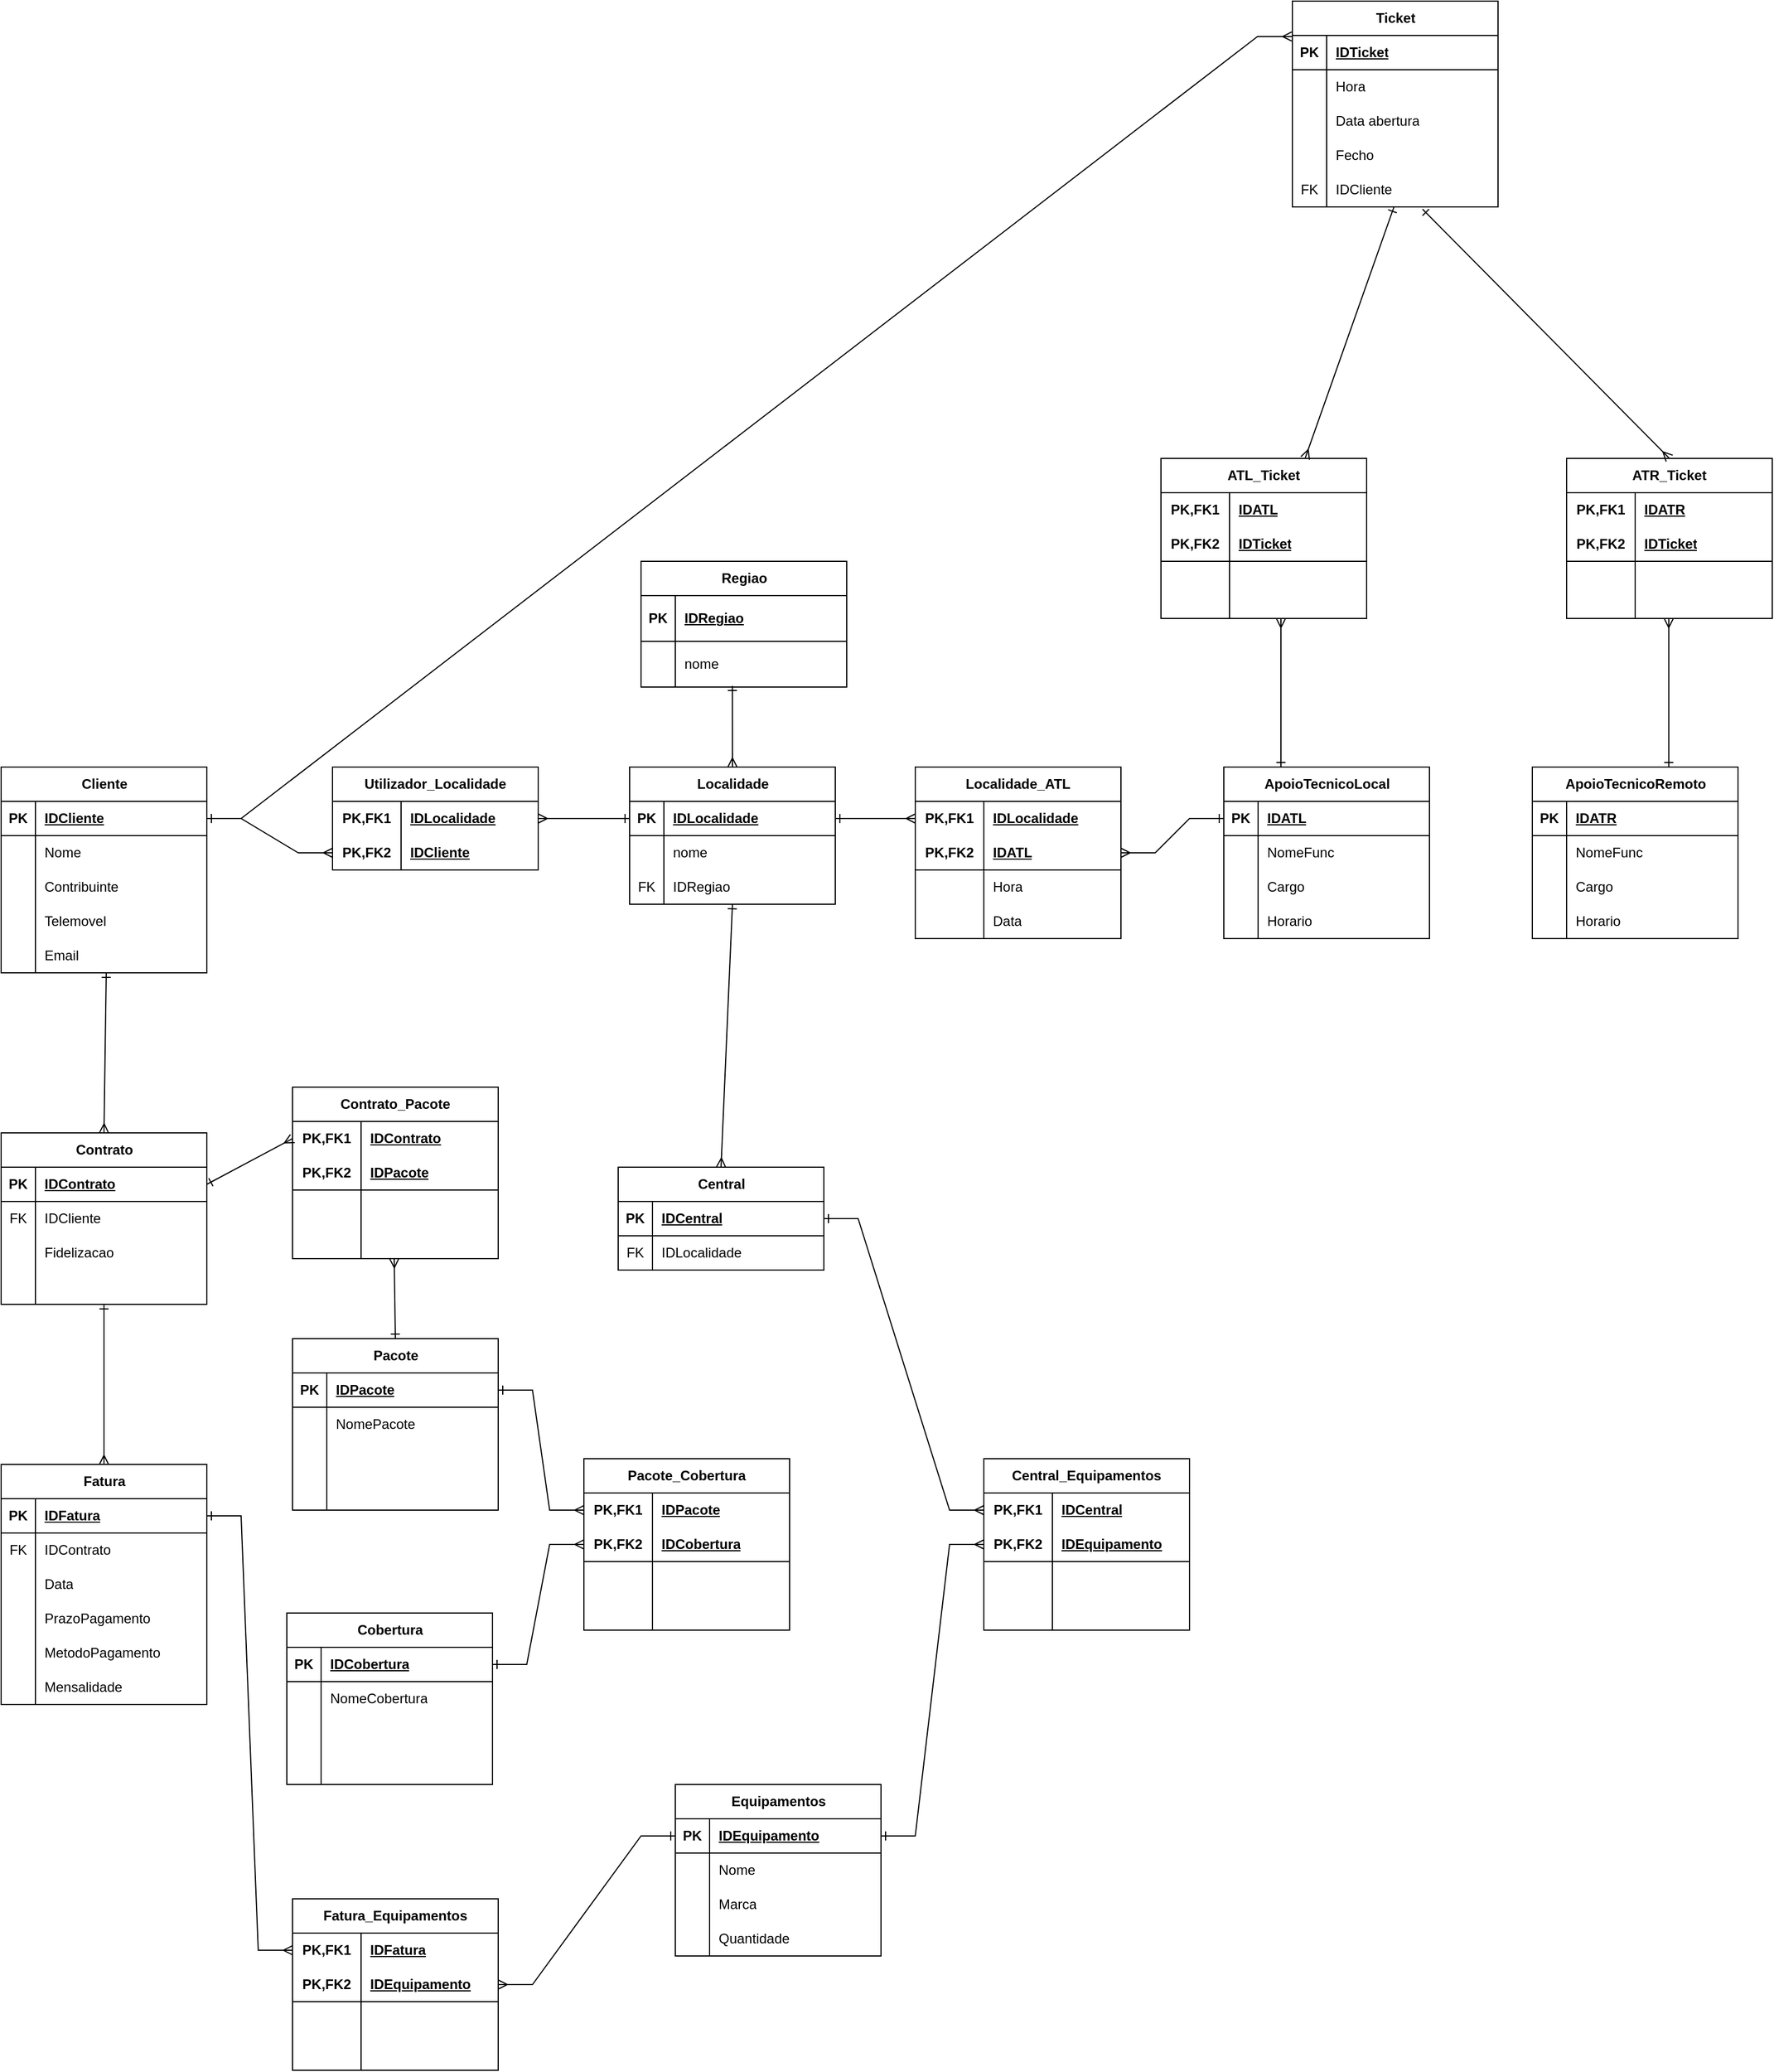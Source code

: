 <mxfile version="22.1.6" type="device" pages="2">
  <diagram id="b8-vkAUNC3l2C2wW0GeR" name="Page-6">
    <mxGraphModel dx="1034" dy="1794" grid="1" gridSize="10" guides="1" tooltips="1" connect="1" arrows="1" fold="1" page="1" pageScale="1" pageWidth="850" pageHeight="1100" math="0" shadow="0">
      <root>
        <mxCell id="0" />
        <mxCell id="1" parent="0" />
        <mxCell id="_daqd-DsOxNh8l0cGYZC-1" value="Cliente" style="shape=table;startSize=30;container=1;collapsible=1;childLayout=tableLayout;fixedRows=1;rowLines=0;fontStyle=1;align=center;resizeLast=1;html=1;" parent="1" vertex="1">
          <mxGeometry x="80" y="60" width="180" height="180" as="geometry" />
        </mxCell>
        <mxCell id="_daqd-DsOxNh8l0cGYZC-2" value="" style="shape=tableRow;horizontal=0;startSize=0;swimlaneHead=0;swimlaneBody=0;fillColor=none;collapsible=0;dropTarget=0;points=[[0,0.5],[1,0.5]];portConstraint=eastwest;top=0;left=0;right=0;bottom=1;" parent="_daqd-DsOxNh8l0cGYZC-1" vertex="1">
          <mxGeometry y="30" width="180" height="30" as="geometry" />
        </mxCell>
        <mxCell id="_daqd-DsOxNh8l0cGYZC-3" value="PK" style="shape=partialRectangle;connectable=0;fillColor=none;top=0;left=0;bottom=0;right=0;fontStyle=1;overflow=hidden;whiteSpace=wrap;html=1;" parent="_daqd-DsOxNh8l0cGYZC-2" vertex="1">
          <mxGeometry width="30" height="30" as="geometry">
            <mxRectangle width="30" height="30" as="alternateBounds" />
          </mxGeometry>
        </mxCell>
        <mxCell id="_daqd-DsOxNh8l0cGYZC-4" value="IDCliente" style="shape=partialRectangle;connectable=0;fillColor=none;top=0;left=0;bottom=0;right=0;align=left;spacingLeft=6;fontStyle=5;overflow=hidden;whiteSpace=wrap;html=1;" parent="_daqd-DsOxNh8l0cGYZC-2" vertex="1">
          <mxGeometry x="30" width="150" height="30" as="geometry">
            <mxRectangle width="150" height="30" as="alternateBounds" />
          </mxGeometry>
        </mxCell>
        <mxCell id="_daqd-DsOxNh8l0cGYZC-8" value="" style="shape=tableRow;horizontal=0;startSize=0;swimlaneHead=0;swimlaneBody=0;fillColor=none;collapsible=0;dropTarget=0;points=[[0,0.5],[1,0.5]];portConstraint=eastwest;top=0;left=0;right=0;bottom=0;" parent="_daqd-DsOxNh8l0cGYZC-1" vertex="1">
          <mxGeometry y="60" width="180" height="30" as="geometry" />
        </mxCell>
        <mxCell id="_daqd-DsOxNh8l0cGYZC-9" value="" style="shape=partialRectangle;connectable=0;fillColor=none;top=0;left=0;bottom=0;right=0;editable=1;overflow=hidden;whiteSpace=wrap;html=1;" parent="_daqd-DsOxNh8l0cGYZC-8" vertex="1">
          <mxGeometry width="30" height="30" as="geometry">
            <mxRectangle width="30" height="30" as="alternateBounds" />
          </mxGeometry>
        </mxCell>
        <mxCell id="_daqd-DsOxNh8l0cGYZC-10" value="Nome" style="shape=partialRectangle;connectable=0;fillColor=none;top=0;left=0;bottom=0;right=0;align=left;spacingLeft=6;overflow=hidden;whiteSpace=wrap;html=1;" parent="_daqd-DsOxNh8l0cGYZC-8" vertex="1">
          <mxGeometry x="30" width="150" height="30" as="geometry">
            <mxRectangle width="150" height="30" as="alternateBounds" />
          </mxGeometry>
        </mxCell>
        <mxCell id="_daqd-DsOxNh8l0cGYZC-5" value="" style="shape=tableRow;horizontal=0;startSize=0;swimlaneHead=0;swimlaneBody=0;fillColor=none;collapsible=0;dropTarget=0;points=[[0,0.5],[1,0.5]];portConstraint=eastwest;top=0;left=0;right=0;bottom=0;" parent="_daqd-DsOxNh8l0cGYZC-1" vertex="1">
          <mxGeometry y="90" width="180" height="30" as="geometry" />
        </mxCell>
        <mxCell id="_daqd-DsOxNh8l0cGYZC-6" value="" style="shape=partialRectangle;connectable=0;fillColor=none;top=0;left=0;bottom=0;right=0;editable=1;overflow=hidden;whiteSpace=wrap;html=1;" parent="_daqd-DsOxNh8l0cGYZC-5" vertex="1">
          <mxGeometry width="30" height="30" as="geometry">
            <mxRectangle width="30" height="30" as="alternateBounds" />
          </mxGeometry>
        </mxCell>
        <mxCell id="_daqd-DsOxNh8l0cGYZC-7" value="Contribuinte" style="shape=partialRectangle;connectable=0;fillColor=none;top=0;left=0;bottom=0;right=0;align=left;spacingLeft=6;overflow=hidden;whiteSpace=wrap;html=1;" parent="_daqd-DsOxNh8l0cGYZC-5" vertex="1">
          <mxGeometry x="30" width="150" height="30" as="geometry">
            <mxRectangle width="150" height="30" as="alternateBounds" />
          </mxGeometry>
        </mxCell>
        <mxCell id="_daqd-DsOxNh8l0cGYZC-11" value="" style="shape=tableRow;horizontal=0;startSize=0;swimlaneHead=0;swimlaneBody=0;fillColor=none;collapsible=0;dropTarget=0;points=[[0,0.5],[1,0.5]];portConstraint=eastwest;top=0;left=0;right=0;bottom=0;" parent="_daqd-DsOxNh8l0cGYZC-1" vertex="1">
          <mxGeometry y="120" width="180" height="30" as="geometry" />
        </mxCell>
        <mxCell id="_daqd-DsOxNh8l0cGYZC-12" value="" style="shape=partialRectangle;connectable=0;fillColor=none;top=0;left=0;bottom=0;right=0;editable=1;overflow=hidden;whiteSpace=wrap;html=1;" parent="_daqd-DsOxNh8l0cGYZC-11" vertex="1">
          <mxGeometry width="30" height="30" as="geometry">
            <mxRectangle width="30" height="30" as="alternateBounds" />
          </mxGeometry>
        </mxCell>
        <mxCell id="_daqd-DsOxNh8l0cGYZC-13" value="Telemovel" style="shape=partialRectangle;connectable=0;fillColor=none;top=0;left=0;bottom=0;right=0;align=left;spacingLeft=6;overflow=hidden;whiteSpace=wrap;html=1;" parent="_daqd-DsOxNh8l0cGYZC-11" vertex="1">
          <mxGeometry x="30" width="150" height="30" as="geometry">
            <mxRectangle width="150" height="30" as="alternateBounds" />
          </mxGeometry>
        </mxCell>
        <mxCell id="_daqd-DsOxNh8l0cGYZC-14" style="shape=tableRow;horizontal=0;startSize=0;swimlaneHead=0;swimlaneBody=0;fillColor=none;collapsible=0;dropTarget=0;points=[[0,0.5],[1,0.5]];portConstraint=eastwest;top=0;left=0;right=0;bottom=0;" parent="_daqd-DsOxNh8l0cGYZC-1" vertex="1">
          <mxGeometry y="150" width="180" height="30" as="geometry" />
        </mxCell>
        <mxCell id="_daqd-DsOxNh8l0cGYZC-15" style="shape=partialRectangle;connectable=0;fillColor=none;top=0;left=0;bottom=0;right=0;editable=1;overflow=hidden;whiteSpace=wrap;html=1;" parent="_daqd-DsOxNh8l0cGYZC-14" vertex="1">
          <mxGeometry width="30" height="30" as="geometry">
            <mxRectangle width="30" height="30" as="alternateBounds" />
          </mxGeometry>
        </mxCell>
        <mxCell id="_daqd-DsOxNh8l0cGYZC-16" value="Email" style="shape=partialRectangle;connectable=0;fillColor=none;top=0;left=0;bottom=0;right=0;align=left;spacingLeft=6;overflow=hidden;whiteSpace=wrap;html=1;" parent="_daqd-DsOxNh8l0cGYZC-14" vertex="1">
          <mxGeometry x="30" width="150" height="30" as="geometry">
            <mxRectangle width="150" height="30" as="alternateBounds" />
          </mxGeometry>
        </mxCell>
        <mxCell id="_daqd-DsOxNh8l0cGYZC-20" value="Pacote" style="shape=table;startSize=30;container=1;collapsible=1;childLayout=tableLayout;fixedRows=1;rowLines=0;fontStyle=1;align=center;resizeLast=1;html=1;" parent="1" vertex="1">
          <mxGeometry x="335" y="560" width="180" height="150" as="geometry" />
        </mxCell>
        <mxCell id="_daqd-DsOxNh8l0cGYZC-21" value="" style="shape=tableRow;horizontal=0;startSize=0;swimlaneHead=0;swimlaneBody=0;fillColor=none;collapsible=0;dropTarget=0;points=[[0,0.5],[1,0.5]];portConstraint=eastwest;top=0;left=0;right=0;bottom=1;" parent="_daqd-DsOxNh8l0cGYZC-20" vertex="1">
          <mxGeometry y="30" width="180" height="30" as="geometry" />
        </mxCell>
        <mxCell id="_daqd-DsOxNh8l0cGYZC-22" value="PK" style="shape=partialRectangle;connectable=0;fillColor=none;top=0;left=0;bottom=0;right=0;fontStyle=1;overflow=hidden;whiteSpace=wrap;html=1;" parent="_daqd-DsOxNh8l0cGYZC-21" vertex="1">
          <mxGeometry width="30" height="30" as="geometry">
            <mxRectangle width="30" height="30" as="alternateBounds" />
          </mxGeometry>
        </mxCell>
        <mxCell id="_daqd-DsOxNh8l0cGYZC-23" value="IDPacote" style="shape=partialRectangle;connectable=0;fillColor=none;top=0;left=0;bottom=0;right=0;align=left;spacingLeft=6;fontStyle=5;overflow=hidden;whiteSpace=wrap;html=1;" parent="_daqd-DsOxNh8l0cGYZC-21" vertex="1">
          <mxGeometry x="30" width="150" height="30" as="geometry">
            <mxRectangle width="150" height="30" as="alternateBounds" />
          </mxGeometry>
        </mxCell>
        <mxCell id="_daqd-DsOxNh8l0cGYZC-24" value="" style="shape=tableRow;horizontal=0;startSize=0;swimlaneHead=0;swimlaneBody=0;fillColor=none;collapsible=0;dropTarget=0;points=[[0,0.5],[1,0.5]];portConstraint=eastwest;top=0;left=0;right=0;bottom=0;" parent="_daqd-DsOxNh8l0cGYZC-20" vertex="1">
          <mxGeometry y="60" width="180" height="30" as="geometry" />
        </mxCell>
        <mxCell id="_daqd-DsOxNh8l0cGYZC-25" value="" style="shape=partialRectangle;connectable=0;fillColor=none;top=0;left=0;bottom=0;right=0;editable=1;overflow=hidden;whiteSpace=wrap;html=1;" parent="_daqd-DsOxNh8l0cGYZC-24" vertex="1">
          <mxGeometry width="30" height="30" as="geometry">
            <mxRectangle width="30" height="30" as="alternateBounds" />
          </mxGeometry>
        </mxCell>
        <mxCell id="_daqd-DsOxNh8l0cGYZC-26" value="NomePacote" style="shape=partialRectangle;connectable=0;fillColor=none;top=0;left=0;bottom=0;right=0;align=left;spacingLeft=6;overflow=hidden;whiteSpace=wrap;html=1;" parent="_daqd-DsOxNh8l0cGYZC-24" vertex="1">
          <mxGeometry x="30" width="150" height="30" as="geometry">
            <mxRectangle width="150" height="30" as="alternateBounds" />
          </mxGeometry>
        </mxCell>
        <mxCell id="_daqd-DsOxNh8l0cGYZC-27" value="" style="shape=tableRow;horizontal=0;startSize=0;swimlaneHead=0;swimlaneBody=0;fillColor=none;collapsible=0;dropTarget=0;points=[[0,0.5],[1,0.5]];portConstraint=eastwest;top=0;left=0;right=0;bottom=0;" parent="_daqd-DsOxNh8l0cGYZC-20" vertex="1">
          <mxGeometry y="90" width="180" height="30" as="geometry" />
        </mxCell>
        <mxCell id="_daqd-DsOxNh8l0cGYZC-28" value="" style="shape=partialRectangle;connectable=0;fillColor=none;top=0;left=0;bottom=0;right=0;editable=1;overflow=hidden;whiteSpace=wrap;html=1;" parent="_daqd-DsOxNh8l0cGYZC-27" vertex="1">
          <mxGeometry width="30" height="30" as="geometry">
            <mxRectangle width="30" height="30" as="alternateBounds" />
          </mxGeometry>
        </mxCell>
        <mxCell id="_daqd-DsOxNh8l0cGYZC-29" value="" style="shape=partialRectangle;connectable=0;fillColor=none;top=0;left=0;bottom=0;right=0;align=left;spacingLeft=6;overflow=hidden;whiteSpace=wrap;html=1;" parent="_daqd-DsOxNh8l0cGYZC-27" vertex="1">
          <mxGeometry x="30" width="150" height="30" as="geometry">
            <mxRectangle width="150" height="30" as="alternateBounds" />
          </mxGeometry>
        </mxCell>
        <mxCell id="_daqd-DsOxNh8l0cGYZC-30" value="" style="shape=tableRow;horizontal=0;startSize=0;swimlaneHead=0;swimlaneBody=0;fillColor=none;collapsible=0;dropTarget=0;points=[[0,0.5],[1,0.5]];portConstraint=eastwest;top=0;left=0;right=0;bottom=0;" parent="_daqd-DsOxNh8l0cGYZC-20" vertex="1">
          <mxGeometry y="120" width="180" height="30" as="geometry" />
        </mxCell>
        <mxCell id="_daqd-DsOxNh8l0cGYZC-31" value="" style="shape=partialRectangle;connectable=0;fillColor=none;top=0;left=0;bottom=0;right=0;editable=1;overflow=hidden;whiteSpace=wrap;html=1;" parent="_daqd-DsOxNh8l0cGYZC-30" vertex="1">
          <mxGeometry width="30" height="30" as="geometry">
            <mxRectangle width="30" height="30" as="alternateBounds" />
          </mxGeometry>
        </mxCell>
        <mxCell id="_daqd-DsOxNh8l0cGYZC-32" value="" style="shape=partialRectangle;connectable=0;fillColor=none;top=0;left=0;bottom=0;right=0;align=left;spacingLeft=6;overflow=hidden;whiteSpace=wrap;html=1;" parent="_daqd-DsOxNh8l0cGYZC-30" vertex="1">
          <mxGeometry x="30" width="150" height="30" as="geometry">
            <mxRectangle width="150" height="30" as="alternateBounds" />
          </mxGeometry>
        </mxCell>
        <mxCell id="_daqd-DsOxNh8l0cGYZC-46" value="Cobertura" style="shape=table;startSize=30;container=1;collapsible=1;childLayout=tableLayout;fixedRows=1;rowLines=0;fontStyle=1;align=center;resizeLast=1;html=1;" parent="1" vertex="1">
          <mxGeometry x="330" y="800" width="180" height="150" as="geometry" />
        </mxCell>
        <mxCell id="_daqd-DsOxNh8l0cGYZC-47" value="" style="shape=tableRow;horizontal=0;startSize=0;swimlaneHead=0;swimlaneBody=0;fillColor=none;collapsible=0;dropTarget=0;points=[[0,0.5],[1,0.5]];portConstraint=eastwest;top=0;left=0;right=0;bottom=1;" parent="_daqd-DsOxNh8l0cGYZC-46" vertex="1">
          <mxGeometry y="30" width="180" height="30" as="geometry" />
        </mxCell>
        <mxCell id="_daqd-DsOxNh8l0cGYZC-48" value="PK" style="shape=partialRectangle;connectable=0;fillColor=none;top=0;left=0;bottom=0;right=0;fontStyle=1;overflow=hidden;whiteSpace=wrap;html=1;" parent="_daqd-DsOxNh8l0cGYZC-47" vertex="1">
          <mxGeometry width="30" height="30" as="geometry">
            <mxRectangle width="30" height="30" as="alternateBounds" />
          </mxGeometry>
        </mxCell>
        <mxCell id="_daqd-DsOxNh8l0cGYZC-49" value="IDCobertura" style="shape=partialRectangle;connectable=0;fillColor=none;top=0;left=0;bottom=0;right=0;align=left;spacingLeft=6;fontStyle=5;overflow=hidden;whiteSpace=wrap;html=1;" parent="_daqd-DsOxNh8l0cGYZC-47" vertex="1">
          <mxGeometry x="30" width="150" height="30" as="geometry">
            <mxRectangle width="150" height="30" as="alternateBounds" />
          </mxGeometry>
        </mxCell>
        <mxCell id="_daqd-DsOxNh8l0cGYZC-50" value="" style="shape=tableRow;horizontal=0;startSize=0;swimlaneHead=0;swimlaneBody=0;fillColor=none;collapsible=0;dropTarget=0;points=[[0,0.5],[1,0.5]];portConstraint=eastwest;top=0;left=0;right=0;bottom=0;" parent="_daqd-DsOxNh8l0cGYZC-46" vertex="1">
          <mxGeometry y="60" width="180" height="30" as="geometry" />
        </mxCell>
        <mxCell id="_daqd-DsOxNh8l0cGYZC-51" value="" style="shape=partialRectangle;connectable=0;fillColor=none;top=0;left=0;bottom=0;right=0;editable=1;overflow=hidden;whiteSpace=wrap;html=1;" parent="_daqd-DsOxNh8l0cGYZC-50" vertex="1">
          <mxGeometry width="30" height="30" as="geometry">
            <mxRectangle width="30" height="30" as="alternateBounds" />
          </mxGeometry>
        </mxCell>
        <mxCell id="_daqd-DsOxNh8l0cGYZC-52" value="NomeCobertura" style="shape=partialRectangle;connectable=0;fillColor=none;top=0;left=0;bottom=0;right=0;align=left;spacingLeft=6;overflow=hidden;whiteSpace=wrap;html=1;" parent="_daqd-DsOxNh8l0cGYZC-50" vertex="1">
          <mxGeometry x="30" width="150" height="30" as="geometry">
            <mxRectangle width="150" height="30" as="alternateBounds" />
          </mxGeometry>
        </mxCell>
        <mxCell id="_daqd-DsOxNh8l0cGYZC-53" value="" style="shape=tableRow;horizontal=0;startSize=0;swimlaneHead=0;swimlaneBody=0;fillColor=none;collapsible=0;dropTarget=0;points=[[0,0.5],[1,0.5]];portConstraint=eastwest;top=0;left=0;right=0;bottom=0;" parent="_daqd-DsOxNh8l0cGYZC-46" vertex="1">
          <mxGeometry y="90" width="180" height="30" as="geometry" />
        </mxCell>
        <mxCell id="_daqd-DsOxNh8l0cGYZC-54" value="" style="shape=partialRectangle;connectable=0;fillColor=none;top=0;left=0;bottom=0;right=0;editable=1;overflow=hidden;whiteSpace=wrap;html=1;" parent="_daqd-DsOxNh8l0cGYZC-53" vertex="1">
          <mxGeometry width="30" height="30" as="geometry">
            <mxRectangle width="30" height="30" as="alternateBounds" />
          </mxGeometry>
        </mxCell>
        <mxCell id="_daqd-DsOxNh8l0cGYZC-55" value="" style="shape=partialRectangle;connectable=0;fillColor=none;top=0;left=0;bottom=0;right=0;align=left;spacingLeft=6;overflow=hidden;whiteSpace=wrap;html=1;" parent="_daqd-DsOxNh8l0cGYZC-53" vertex="1">
          <mxGeometry x="30" width="150" height="30" as="geometry">
            <mxRectangle width="150" height="30" as="alternateBounds" />
          </mxGeometry>
        </mxCell>
        <mxCell id="_daqd-DsOxNh8l0cGYZC-56" value="" style="shape=tableRow;horizontal=0;startSize=0;swimlaneHead=0;swimlaneBody=0;fillColor=none;collapsible=0;dropTarget=0;points=[[0,0.5],[1,0.5]];portConstraint=eastwest;top=0;left=0;right=0;bottom=0;" parent="_daqd-DsOxNh8l0cGYZC-46" vertex="1">
          <mxGeometry y="120" width="180" height="30" as="geometry" />
        </mxCell>
        <mxCell id="_daqd-DsOxNh8l0cGYZC-57" value="" style="shape=partialRectangle;connectable=0;fillColor=none;top=0;left=0;bottom=0;right=0;editable=1;overflow=hidden;whiteSpace=wrap;html=1;" parent="_daqd-DsOxNh8l0cGYZC-56" vertex="1">
          <mxGeometry width="30" height="30" as="geometry">
            <mxRectangle width="30" height="30" as="alternateBounds" />
          </mxGeometry>
        </mxCell>
        <mxCell id="_daqd-DsOxNh8l0cGYZC-58" value="" style="shape=partialRectangle;connectable=0;fillColor=none;top=0;left=0;bottom=0;right=0;align=left;spacingLeft=6;overflow=hidden;whiteSpace=wrap;html=1;" parent="_daqd-DsOxNh8l0cGYZC-56" vertex="1">
          <mxGeometry x="30" width="150" height="30" as="geometry">
            <mxRectangle width="150" height="30" as="alternateBounds" />
          </mxGeometry>
        </mxCell>
        <mxCell id="_daqd-DsOxNh8l0cGYZC-59" value="ApoioTecnicoLocal" style="shape=table;startSize=30;container=1;collapsible=1;childLayout=tableLayout;fixedRows=1;rowLines=0;fontStyle=1;align=center;resizeLast=1;html=1;" parent="1" vertex="1">
          <mxGeometry x="1150" y="60" width="180" height="150" as="geometry" />
        </mxCell>
        <mxCell id="_daqd-DsOxNh8l0cGYZC-60" value="" style="shape=tableRow;horizontal=0;startSize=0;swimlaneHead=0;swimlaneBody=0;fillColor=none;collapsible=0;dropTarget=0;points=[[0,0.5],[1,0.5]];portConstraint=eastwest;top=0;left=0;right=0;bottom=1;" parent="_daqd-DsOxNh8l0cGYZC-59" vertex="1">
          <mxGeometry y="30" width="180" height="30" as="geometry" />
        </mxCell>
        <mxCell id="_daqd-DsOxNh8l0cGYZC-61" value="PK" style="shape=partialRectangle;connectable=0;fillColor=none;top=0;left=0;bottom=0;right=0;fontStyle=1;overflow=hidden;whiteSpace=wrap;html=1;" parent="_daqd-DsOxNh8l0cGYZC-60" vertex="1">
          <mxGeometry width="30" height="30" as="geometry">
            <mxRectangle width="30" height="30" as="alternateBounds" />
          </mxGeometry>
        </mxCell>
        <mxCell id="_daqd-DsOxNh8l0cGYZC-62" value="IDATL" style="shape=partialRectangle;connectable=0;fillColor=none;top=0;left=0;bottom=0;right=0;align=left;spacingLeft=6;fontStyle=5;overflow=hidden;whiteSpace=wrap;html=1;" parent="_daqd-DsOxNh8l0cGYZC-60" vertex="1">
          <mxGeometry x="30" width="150" height="30" as="geometry">
            <mxRectangle width="150" height="30" as="alternateBounds" />
          </mxGeometry>
        </mxCell>
        <mxCell id="_daqd-DsOxNh8l0cGYZC-63" value="" style="shape=tableRow;horizontal=0;startSize=0;swimlaneHead=0;swimlaneBody=0;fillColor=none;collapsible=0;dropTarget=0;points=[[0,0.5],[1,0.5]];portConstraint=eastwest;top=0;left=0;right=0;bottom=0;" parent="_daqd-DsOxNh8l0cGYZC-59" vertex="1">
          <mxGeometry y="60" width="180" height="30" as="geometry" />
        </mxCell>
        <mxCell id="_daqd-DsOxNh8l0cGYZC-64" value="" style="shape=partialRectangle;connectable=0;fillColor=none;top=0;left=0;bottom=0;right=0;editable=1;overflow=hidden;whiteSpace=wrap;html=1;" parent="_daqd-DsOxNh8l0cGYZC-63" vertex="1">
          <mxGeometry width="30" height="30" as="geometry">
            <mxRectangle width="30" height="30" as="alternateBounds" />
          </mxGeometry>
        </mxCell>
        <mxCell id="_daqd-DsOxNh8l0cGYZC-65" value="NomeFunc" style="shape=partialRectangle;connectable=0;fillColor=none;top=0;left=0;bottom=0;right=0;align=left;spacingLeft=6;overflow=hidden;whiteSpace=wrap;html=1;" parent="_daqd-DsOxNh8l0cGYZC-63" vertex="1">
          <mxGeometry x="30" width="150" height="30" as="geometry">
            <mxRectangle width="150" height="30" as="alternateBounds" />
          </mxGeometry>
        </mxCell>
        <mxCell id="_daqd-DsOxNh8l0cGYZC-66" value="" style="shape=tableRow;horizontal=0;startSize=0;swimlaneHead=0;swimlaneBody=0;fillColor=none;collapsible=0;dropTarget=0;points=[[0,0.5],[1,0.5]];portConstraint=eastwest;top=0;left=0;right=0;bottom=0;" parent="_daqd-DsOxNh8l0cGYZC-59" vertex="1">
          <mxGeometry y="90" width="180" height="30" as="geometry" />
        </mxCell>
        <mxCell id="_daqd-DsOxNh8l0cGYZC-67" value="" style="shape=partialRectangle;connectable=0;fillColor=none;top=0;left=0;bottom=0;right=0;editable=1;overflow=hidden;whiteSpace=wrap;html=1;" parent="_daqd-DsOxNh8l0cGYZC-66" vertex="1">
          <mxGeometry width="30" height="30" as="geometry">
            <mxRectangle width="30" height="30" as="alternateBounds" />
          </mxGeometry>
        </mxCell>
        <mxCell id="_daqd-DsOxNh8l0cGYZC-68" value="Cargo" style="shape=partialRectangle;connectable=0;fillColor=none;top=0;left=0;bottom=0;right=0;align=left;spacingLeft=6;overflow=hidden;whiteSpace=wrap;html=1;" parent="_daqd-DsOxNh8l0cGYZC-66" vertex="1">
          <mxGeometry x="30" width="150" height="30" as="geometry">
            <mxRectangle width="150" height="30" as="alternateBounds" />
          </mxGeometry>
        </mxCell>
        <mxCell id="_daqd-DsOxNh8l0cGYZC-69" value="" style="shape=tableRow;horizontal=0;startSize=0;swimlaneHead=0;swimlaneBody=0;fillColor=none;collapsible=0;dropTarget=0;points=[[0,0.5],[1,0.5]];portConstraint=eastwest;top=0;left=0;right=0;bottom=0;" parent="_daqd-DsOxNh8l0cGYZC-59" vertex="1">
          <mxGeometry y="120" width="180" height="30" as="geometry" />
        </mxCell>
        <mxCell id="_daqd-DsOxNh8l0cGYZC-70" value="" style="shape=partialRectangle;connectable=0;fillColor=none;top=0;left=0;bottom=0;right=0;editable=1;overflow=hidden;whiteSpace=wrap;html=1;" parent="_daqd-DsOxNh8l0cGYZC-69" vertex="1">
          <mxGeometry width="30" height="30" as="geometry">
            <mxRectangle width="30" height="30" as="alternateBounds" />
          </mxGeometry>
        </mxCell>
        <mxCell id="_daqd-DsOxNh8l0cGYZC-71" value="Horario" style="shape=partialRectangle;connectable=0;fillColor=none;top=0;left=0;bottom=0;right=0;align=left;spacingLeft=6;overflow=hidden;whiteSpace=wrap;html=1;" parent="_daqd-DsOxNh8l0cGYZC-69" vertex="1">
          <mxGeometry x="30" width="150" height="30" as="geometry">
            <mxRectangle width="150" height="30" as="alternateBounds" />
          </mxGeometry>
        </mxCell>
        <mxCell id="_daqd-DsOxNh8l0cGYZC-72" value="Equipamentos" style="shape=table;startSize=30;container=1;collapsible=1;childLayout=tableLayout;fixedRows=1;rowLines=0;fontStyle=1;align=center;resizeLast=1;html=1;" parent="1" vertex="1">
          <mxGeometry x="670" y="950" width="180" height="150" as="geometry" />
        </mxCell>
        <mxCell id="_daqd-DsOxNh8l0cGYZC-73" value="" style="shape=tableRow;horizontal=0;startSize=0;swimlaneHead=0;swimlaneBody=0;fillColor=none;collapsible=0;dropTarget=0;points=[[0,0.5],[1,0.5]];portConstraint=eastwest;top=0;left=0;right=0;bottom=1;" parent="_daqd-DsOxNh8l0cGYZC-72" vertex="1">
          <mxGeometry y="30" width="180" height="30" as="geometry" />
        </mxCell>
        <mxCell id="_daqd-DsOxNh8l0cGYZC-74" value="PK" style="shape=partialRectangle;connectable=0;fillColor=none;top=0;left=0;bottom=0;right=0;fontStyle=1;overflow=hidden;whiteSpace=wrap;html=1;" parent="_daqd-DsOxNh8l0cGYZC-73" vertex="1">
          <mxGeometry width="30" height="30" as="geometry">
            <mxRectangle width="30" height="30" as="alternateBounds" />
          </mxGeometry>
        </mxCell>
        <mxCell id="_daqd-DsOxNh8l0cGYZC-75" value="IDEquipamento" style="shape=partialRectangle;connectable=0;fillColor=none;top=0;left=0;bottom=0;right=0;align=left;spacingLeft=6;fontStyle=5;overflow=hidden;whiteSpace=wrap;html=1;" parent="_daqd-DsOxNh8l0cGYZC-73" vertex="1">
          <mxGeometry x="30" width="150" height="30" as="geometry">
            <mxRectangle width="150" height="30" as="alternateBounds" />
          </mxGeometry>
        </mxCell>
        <mxCell id="_daqd-DsOxNh8l0cGYZC-76" value="" style="shape=tableRow;horizontal=0;startSize=0;swimlaneHead=0;swimlaneBody=0;fillColor=none;collapsible=0;dropTarget=0;points=[[0,0.5],[1,0.5]];portConstraint=eastwest;top=0;left=0;right=0;bottom=0;" parent="_daqd-DsOxNh8l0cGYZC-72" vertex="1">
          <mxGeometry y="60" width="180" height="30" as="geometry" />
        </mxCell>
        <mxCell id="_daqd-DsOxNh8l0cGYZC-77" value="" style="shape=partialRectangle;connectable=0;fillColor=none;top=0;left=0;bottom=0;right=0;editable=1;overflow=hidden;whiteSpace=wrap;html=1;" parent="_daqd-DsOxNh8l0cGYZC-76" vertex="1">
          <mxGeometry width="30" height="30" as="geometry">
            <mxRectangle width="30" height="30" as="alternateBounds" />
          </mxGeometry>
        </mxCell>
        <mxCell id="_daqd-DsOxNh8l0cGYZC-78" value="Nome" style="shape=partialRectangle;connectable=0;fillColor=none;top=0;left=0;bottom=0;right=0;align=left;spacingLeft=6;overflow=hidden;whiteSpace=wrap;html=1;" parent="_daqd-DsOxNh8l0cGYZC-76" vertex="1">
          <mxGeometry x="30" width="150" height="30" as="geometry">
            <mxRectangle width="150" height="30" as="alternateBounds" />
          </mxGeometry>
        </mxCell>
        <mxCell id="_daqd-DsOxNh8l0cGYZC-79" value="" style="shape=tableRow;horizontal=0;startSize=0;swimlaneHead=0;swimlaneBody=0;fillColor=none;collapsible=0;dropTarget=0;points=[[0,0.5],[1,0.5]];portConstraint=eastwest;top=0;left=0;right=0;bottom=0;" parent="_daqd-DsOxNh8l0cGYZC-72" vertex="1">
          <mxGeometry y="90" width="180" height="30" as="geometry" />
        </mxCell>
        <mxCell id="_daqd-DsOxNh8l0cGYZC-80" value="" style="shape=partialRectangle;connectable=0;fillColor=none;top=0;left=0;bottom=0;right=0;editable=1;overflow=hidden;whiteSpace=wrap;html=1;" parent="_daqd-DsOxNh8l0cGYZC-79" vertex="1">
          <mxGeometry width="30" height="30" as="geometry">
            <mxRectangle width="30" height="30" as="alternateBounds" />
          </mxGeometry>
        </mxCell>
        <mxCell id="_daqd-DsOxNh8l0cGYZC-81" value="Marca" style="shape=partialRectangle;connectable=0;fillColor=none;top=0;left=0;bottom=0;right=0;align=left;spacingLeft=6;overflow=hidden;whiteSpace=wrap;html=1;" parent="_daqd-DsOxNh8l0cGYZC-79" vertex="1">
          <mxGeometry x="30" width="150" height="30" as="geometry">
            <mxRectangle width="150" height="30" as="alternateBounds" />
          </mxGeometry>
        </mxCell>
        <mxCell id="_daqd-DsOxNh8l0cGYZC-82" value="" style="shape=tableRow;horizontal=0;startSize=0;swimlaneHead=0;swimlaneBody=0;fillColor=none;collapsible=0;dropTarget=0;points=[[0,0.5],[1,0.5]];portConstraint=eastwest;top=0;left=0;right=0;bottom=0;" parent="_daqd-DsOxNh8l0cGYZC-72" vertex="1">
          <mxGeometry y="120" width="180" height="30" as="geometry" />
        </mxCell>
        <mxCell id="_daqd-DsOxNh8l0cGYZC-83" value="" style="shape=partialRectangle;connectable=0;fillColor=none;top=0;left=0;bottom=0;right=0;editable=1;overflow=hidden;whiteSpace=wrap;html=1;" parent="_daqd-DsOxNh8l0cGYZC-82" vertex="1">
          <mxGeometry width="30" height="30" as="geometry">
            <mxRectangle width="30" height="30" as="alternateBounds" />
          </mxGeometry>
        </mxCell>
        <mxCell id="_daqd-DsOxNh8l0cGYZC-84" value="Quantidade" style="shape=partialRectangle;connectable=0;fillColor=none;top=0;left=0;bottom=0;right=0;align=left;spacingLeft=6;overflow=hidden;whiteSpace=wrap;html=1;" parent="_daqd-DsOxNh8l0cGYZC-82" vertex="1">
          <mxGeometry x="30" width="150" height="30" as="geometry">
            <mxRectangle width="150" height="30" as="alternateBounds" />
          </mxGeometry>
        </mxCell>
        <mxCell id="_daqd-DsOxNh8l0cGYZC-85" value="Localidade" style="shape=table;startSize=30;container=1;collapsible=1;childLayout=tableLayout;fixedRows=1;rowLines=0;fontStyle=1;align=center;resizeLast=1;html=1;" parent="1" vertex="1">
          <mxGeometry x="630" y="60" width="180" height="120" as="geometry" />
        </mxCell>
        <mxCell id="_daqd-DsOxNh8l0cGYZC-86" value="" style="shape=tableRow;horizontal=0;startSize=0;swimlaneHead=0;swimlaneBody=0;fillColor=none;collapsible=0;dropTarget=0;points=[[0,0.5],[1,0.5]];portConstraint=eastwest;top=0;left=0;right=0;bottom=1;" parent="_daqd-DsOxNh8l0cGYZC-85" vertex="1">
          <mxGeometry y="30" width="180" height="30" as="geometry" />
        </mxCell>
        <mxCell id="_daqd-DsOxNh8l0cGYZC-87" value="PK" style="shape=partialRectangle;connectable=0;fillColor=none;top=0;left=0;bottom=0;right=0;fontStyle=1;overflow=hidden;whiteSpace=wrap;html=1;" parent="_daqd-DsOxNh8l0cGYZC-86" vertex="1">
          <mxGeometry width="30" height="30" as="geometry">
            <mxRectangle width="30" height="30" as="alternateBounds" />
          </mxGeometry>
        </mxCell>
        <mxCell id="_daqd-DsOxNh8l0cGYZC-88" value="IDLocalidade" style="shape=partialRectangle;connectable=0;fillColor=none;top=0;left=0;bottom=0;right=0;align=left;spacingLeft=6;fontStyle=5;overflow=hidden;whiteSpace=wrap;html=1;" parent="_daqd-DsOxNh8l0cGYZC-86" vertex="1">
          <mxGeometry x="30" width="150" height="30" as="geometry">
            <mxRectangle width="150" height="30" as="alternateBounds" />
          </mxGeometry>
        </mxCell>
        <mxCell id="_daqd-DsOxNh8l0cGYZC-89" value="" style="shape=tableRow;horizontal=0;startSize=0;swimlaneHead=0;swimlaneBody=0;fillColor=none;collapsible=0;dropTarget=0;points=[[0,0.5],[1,0.5]];portConstraint=eastwest;top=0;left=0;right=0;bottom=0;" parent="_daqd-DsOxNh8l0cGYZC-85" vertex="1">
          <mxGeometry y="60" width="180" height="30" as="geometry" />
        </mxCell>
        <mxCell id="_daqd-DsOxNh8l0cGYZC-90" value="" style="shape=partialRectangle;connectable=0;fillColor=none;top=0;left=0;bottom=0;right=0;editable=1;overflow=hidden;whiteSpace=wrap;html=1;" parent="_daqd-DsOxNh8l0cGYZC-89" vertex="1">
          <mxGeometry width="30" height="30" as="geometry">
            <mxRectangle width="30" height="30" as="alternateBounds" />
          </mxGeometry>
        </mxCell>
        <mxCell id="_daqd-DsOxNh8l0cGYZC-91" value="nome" style="shape=partialRectangle;connectable=0;fillColor=none;top=0;left=0;bottom=0;right=0;align=left;spacingLeft=6;overflow=hidden;whiteSpace=wrap;html=1;" parent="_daqd-DsOxNh8l0cGYZC-89" vertex="1">
          <mxGeometry x="30" width="150" height="30" as="geometry">
            <mxRectangle width="150" height="30" as="alternateBounds" />
          </mxGeometry>
        </mxCell>
        <mxCell id="pLwAKrXunM-pej5i9tE5-1" style="shape=tableRow;horizontal=0;startSize=0;swimlaneHead=0;swimlaneBody=0;fillColor=none;collapsible=0;dropTarget=0;points=[[0,0.5],[1,0.5]];portConstraint=eastwest;top=0;left=0;right=0;bottom=0;" parent="_daqd-DsOxNh8l0cGYZC-85" vertex="1">
          <mxGeometry y="90" width="180" height="30" as="geometry" />
        </mxCell>
        <mxCell id="pLwAKrXunM-pej5i9tE5-2" value="FK" style="shape=partialRectangle;connectable=0;fillColor=none;top=0;left=0;bottom=0;right=0;editable=1;overflow=hidden;whiteSpace=wrap;html=1;" parent="pLwAKrXunM-pej5i9tE5-1" vertex="1">
          <mxGeometry width="30" height="30" as="geometry">
            <mxRectangle width="30" height="30" as="alternateBounds" />
          </mxGeometry>
        </mxCell>
        <mxCell id="pLwAKrXunM-pej5i9tE5-3" value="IDRegiao" style="shape=partialRectangle;connectable=0;fillColor=none;top=0;left=0;bottom=0;right=0;align=left;spacingLeft=6;overflow=hidden;whiteSpace=wrap;html=1;" parent="pLwAKrXunM-pej5i9tE5-1" vertex="1">
          <mxGeometry x="30" width="150" height="30" as="geometry">
            <mxRectangle width="150" height="30" as="alternateBounds" />
          </mxGeometry>
        </mxCell>
        <mxCell id="_daqd-DsOxNh8l0cGYZC-101" value="Utilizador_Localidade" style="shape=table;startSize=30;container=1;collapsible=1;childLayout=tableLayout;fixedRows=1;rowLines=0;fontStyle=1;align=center;resizeLast=1;html=1;whiteSpace=wrap;" parent="1" vertex="1">
          <mxGeometry x="370" y="60" width="180" height="90" as="geometry" />
        </mxCell>
        <mxCell id="_daqd-DsOxNh8l0cGYZC-102" value="" style="shape=tableRow;horizontal=0;startSize=0;swimlaneHead=0;swimlaneBody=0;fillColor=none;collapsible=0;dropTarget=0;points=[[0,0.5],[1,0.5]];portConstraint=eastwest;top=0;left=0;right=0;bottom=0;html=1;" parent="_daqd-DsOxNh8l0cGYZC-101" vertex="1">
          <mxGeometry y="30" width="180" height="30" as="geometry" />
        </mxCell>
        <mxCell id="_daqd-DsOxNh8l0cGYZC-103" value="PK,FK1" style="shape=partialRectangle;connectable=0;fillColor=none;top=0;left=0;bottom=0;right=0;fontStyle=1;overflow=hidden;html=1;whiteSpace=wrap;" parent="_daqd-DsOxNh8l0cGYZC-102" vertex="1">
          <mxGeometry width="60" height="30" as="geometry">
            <mxRectangle width="60" height="30" as="alternateBounds" />
          </mxGeometry>
        </mxCell>
        <mxCell id="_daqd-DsOxNh8l0cGYZC-104" value="IDLocalidade" style="shape=partialRectangle;connectable=0;fillColor=none;top=0;left=0;bottom=0;right=0;align=left;spacingLeft=6;fontStyle=5;overflow=hidden;html=1;whiteSpace=wrap;" parent="_daqd-DsOxNh8l0cGYZC-102" vertex="1">
          <mxGeometry x="60" width="120" height="30" as="geometry">
            <mxRectangle width="120" height="30" as="alternateBounds" />
          </mxGeometry>
        </mxCell>
        <mxCell id="_daqd-DsOxNh8l0cGYZC-105" value="" style="shape=tableRow;horizontal=0;startSize=0;swimlaneHead=0;swimlaneBody=0;fillColor=none;collapsible=0;dropTarget=0;points=[[0,0.5],[1,0.5]];portConstraint=eastwest;top=0;left=0;right=0;bottom=1;html=1;" parent="_daqd-DsOxNh8l0cGYZC-101" vertex="1">
          <mxGeometry y="60" width="180" height="30" as="geometry" />
        </mxCell>
        <mxCell id="_daqd-DsOxNh8l0cGYZC-106" value="PK,FK2" style="shape=partialRectangle;connectable=0;fillColor=none;top=0;left=0;bottom=0;right=0;fontStyle=1;overflow=hidden;html=1;whiteSpace=wrap;" parent="_daqd-DsOxNh8l0cGYZC-105" vertex="1">
          <mxGeometry width="60" height="30" as="geometry">
            <mxRectangle width="60" height="30" as="alternateBounds" />
          </mxGeometry>
        </mxCell>
        <mxCell id="_daqd-DsOxNh8l0cGYZC-107" value="IDCliente" style="shape=partialRectangle;connectable=0;fillColor=none;top=0;left=0;bottom=0;right=0;align=left;spacingLeft=6;fontStyle=5;overflow=hidden;html=1;whiteSpace=wrap;" parent="_daqd-DsOxNh8l0cGYZC-105" vertex="1">
          <mxGeometry x="60" width="120" height="30" as="geometry">
            <mxRectangle width="120" height="30" as="alternateBounds" />
          </mxGeometry>
        </mxCell>
        <mxCell id="_daqd-DsOxNh8l0cGYZC-114" value="Localidade_ATL" style="shape=table;startSize=30;container=1;collapsible=1;childLayout=tableLayout;fixedRows=1;rowLines=0;fontStyle=1;align=center;resizeLast=1;html=1;whiteSpace=wrap;" parent="1" vertex="1">
          <mxGeometry x="880" y="60" width="180" height="150" as="geometry" />
        </mxCell>
        <mxCell id="_daqd-DsOxNh8l0cGYZC-115" value="" style="shape=tableRow;horizontal=0;startSize=0;swimlaneHead=0;swimlaneBody=0;fillColor=none;collapsible=0;dropTarget=0;points=[[0,0.5],[1,0.5]];portConstraint=eastwest;top=0;left=0;right=0;bottom=0;html=1;" parent="_daqd-DsOxNh8l0cGYZC-114" vertex="1">
          <mxGeometry y="30" width="180" height="30" as="geometry" />
        </mxCell>
        <mxCell id="_daqd-DsOxNh8l0cGYZC-116" value="PK,FK1" style="shape=partialRectangle;connectable=0;fillColor=none;top=0;left=0;bottom=0;right=0;fontStyle=1;overflow=hidden;html=1;whiteSpace=wrap;" parent="_daqd-DsOxNh8l0cGYZC-115" vertex="1">
          <mxGeometry width="60" height="30" as="geometry">
            <mxRectangle width="60" height="30" as="alternateBounds" />
          </mxGeometry>
        </mxCell>
        <mxCell id="_daqd-DsOxNh8l0cGYZC-117" value="IDLocalidade" style="shape=partialRectangle;connectable=0;fillColor=none;top=0;left=0;bottom=0;right=0;align=left;spacingLeft=6;fontStyle=5;overflow=hidden;html=1;whiteSpace=wrap;" parent="_daqd-DsOxNh8l0cGYZC-115" vertex="1">
          <mxGeometry x="60" width="120" height="30" as="geometry">
            <mxRectangle width="120" height="30" as="alternateBounds" />
          </mxGeometry>
        </mxCell>
        <mxCell id="_daqd-DsOxNh8l0cGYZC-118" value="" style="shape=tableRow;horizontal=0;startSize=0;swimlaneHead=0;swimlaneBody=0;fillColor=none;collapsible=0;dropTarget=0;points=[[0,0.5],[1,0.5]];portConstraint=eastwest;top=0;left=0;right=0;bottom=1;html=1;" parent="_daqd-DsOxNh8l0cGYZC-114" vertex="1">
          <mxGeometry y="60" width="180" height="30" as="geometry" />
        </mxCell>
        <mxCell id="_daqd-DsOxNh8l0cGYZC-119" value="PK,FK2" style="shape=partialRectangle;connectable=0;fillColor=none;top=0;left=0;bottom=0;right=0;fontStyle=1;overflow=hidden;html=1;whiteSpace=wrap;" parent="_daqd-DsOxNh8l0cGYZC-118" vertex="1">
          <mxGeometry width="60" height="30" as="geometry">
            <mxRectangle width="60" height="30" as="alternateBounds" />
          </mxGeometry>
        </mxCell>
        <mxCell id="_daqd-DsOxNh8l0cGYZC-120" value="IDATL" style="shape=partialRectangle;connectable=0;fillColor=none;top=0;left=0;bottom=0;right=0;align=left;spacingLeft=6;fontStyle=5;overflow=hidden;html=1;whiteSpace=wrap;" parent="_daqd-DsOxNh8l0cGYZC-118" vertex="1">
          <mxGeometry x="60" width="120" height="30" as="geometry">
            <mxRectangle width="120" height="30" as="alternateBounds" />
          </mxGeometry>
        </mxCell>
        <mxCell id="_daqd-DsOxNh8l0cGYZC-121" value="" style="shape=tableRow;horizontal=0;startSize=0;swimlaneHead=0;swimlaneBody=0;fillColor=none;collapsible=0;dropTarget=0;points=[[0,0.5],[1,0.5]];portConstraint=eastwest;top=0;left=0;right=0;bottom=0;html=1;" parent="_daqd-DsOxNh8l0cGYZC-114" vertex="1">
          <mxGeometry y="90" width="180" height="30" as="geometry" />
        </mxCell>
        <mxCell id="_daqd-DsOxNh8l0cGYZC-122" value="" style="shape=partialRectangle;connectable=0;fillColor=none;top=0;left=0;bottom=0;right=0;editable=1;overflow=hidden;html=1;whiteSpace=wrap;" parent="_daqd-DsOxNh8l0cGYZC-121" vertex="1">
          <mxGeometry width="60" height="30" as="geometry">
            <mxRectangle width="60" height="30" as="alternateBounds" />
          </mxGeometry>
        </mxCell>
        <mxCell id="_daqd-DsOxNh8l0cGYZC-123" value="Hora" style="shape=partialRectangle;connectable=0;fillColor=none;top=0;left=0;bottom=0;right=0;align=left;spacingLeft=6;overflow=hidden;html=1;whiteSpace=wrap;" parent="_daqd-DsOxNh8l0cGYZC-121" vertex="1">
          <mxGeometry x="60" width="120" height="30" as="geometry">
            <mxRectangle width="120" height="30" as="alternateBounds" />
          </mxGeometry>
        </mxCell>
        <mxCell id="_daqd-DsOxNh8l0cGYZC-124" value="" style="shape=tableRow;horizontal=0;startSize=0;swimlaneHead=0;swimlaneBody=0;fillColor=none;collapsible=0;dropTarget=0;points=[[0,0.5],[1,0.5]];portConstraint=eastwest;top=0;left=0;right=0;bottom=0;html=1;" parent="_daqd-DsOxNh8l0cGYZC-114" vertex="1">
          <mxGeometry y="120" width="180" height="30" as="geometry" />
        </mxCell>
        <mxCell id="_daqd-DsOxNh8l0cGYZC-125" value="" style="shape=partialRectangle;connectable=0;fillColor=none;top=0;left=0;bottom=0;right=0;editable=1;overflow=hidden;html=1;whiteSpace=wrap;" parent="_daqd-DsOxNh8l0cGYZC-124" vertex="1">
          <mxGeometry width="60" height="30" as="geometry">
            <mxRectangle width="60" height="30" as="alternateBounds" />
          </mxGeometry>
        </mxCell>
        <mxCell id="_daqd-DsOxNh8l0cGYZC-126" value="Data" style="shape=partialRectangle;connectable=0;fillColor=none;top=0;left=0;bottom=0;right=0;align=left;spacingLeft=6;overflow=hidden;html=1;whiteSpace=wrap;" parent="_daqd-DsOxNh8l0cGYZC-124" vertex="1">
          <mxGeometry x="60" width="120" height="30" as="geometry">
            <mxRectangle width="120" height="30" as="alternateBounds" />
          </mxGeometry>
        </mxCell>
        <mxCell id="_daqd-DsOxNh8l0cGYZC-127" value="ApoioTecnicoRemoto" style="shape=table;startSize=30;container=1;collapsible=1;childLayout=tableLayout;fixedRows=1;rowLines=0;fontStyle=1;align=center;resizeLast=1;html=1;" parent="1" vertex="1">
          <mxGeometry x="1420" y="60" width="180" height="150" as="geometry" />
        </mxCell>
        <mxCell id="_daqd-DsOxNh8l0cGYZC-128" value="" style="shape=tableRow;horizontal=0;startSize=0;swimlaneHead=0;swimlaneBody=0;fillColor=none;collapsible=0;dropTarget=0;points=[[0,0.5],[1,0.5]];portConstraint=eastwest;top=0;left=0;right=0;bottom=1;" parent="_daqd-DsOxNh8l0cGYZC-127" vertex="1">
          <mxGeometry y="30" width="180" height="30" as="geometry" />
        </mxCell>
        <mxCell id="_daqd-DsOxNh8l0cGYZC-129" value="PK" style="shape=partialRectangle;connectable=0;fillColor=none;top=0;left=0;bottom=0;right=0;fontStyle=1;overflow=hidden;whiteSpace=wrap;html=1;" parent="_daqd-DsOxNh8l0cGYZC-128" vertex="1">
          <mxGeometry width="30" height="30" as="geometry">
            <mxRectangle width="30" height="30" as="alternateBounds" />
          </mxGeometry>
        </mxCell>
        <mxCell id="_daqd-DsOxNh8l0cGYZC-130" value="IDATR" style="shape=partialRectangle;connectable=0;fillColor=none;top=0;left=0;bottom=0;right=0;align=left;spacingLeft=6;fontStyle=5;overflow=hidden;whiteSpace=wrap;html=1;" parent="_daqd-DsOxNh8l0cGYZC-128" vertex="1">
          <mxGeometry x="30" width="150" height="30" as="geometry">
            <mxRectangle width="150" height="30" as="alternateBounds" />
          </mxGeometry>
        </mxCell>
        <mxCell id="_daqd-DsOxNh8l0cGYZC-131" value="" style="shape=tableRow;horizontal=0;startSize=0;swimlaneHead=0;swimlaneBody=0;fillColor=none;collapsible=0;dropTarget=0;points=[[0,0.5],[1,0.5]];portConstraint=eastwest;top=0;left=0;right=0;bottom=0;" parent="_daqd-DsOxNh8l0cGYZC-127" vertex="1">
          <mxGeometry y="60" width="180" height="30" as="geometry" />
        </mxCell>
        <mxCell id="_daqd-DsOxNh8l0cGYZC-132" value="" style="shape=partialRectangle;connectable=0;fillColor=none;top=0;left=0;bottom=0;right=0;editable=1;overflow=hidden;whiteSpace=wrap;html=1;" parent="_daqd-DsOxNh8l0cGYZC-131" vertex="1">
          <mxGeometry width="30" height="30" as="geometry">
            <mxRectangle width="30" height="30" as="alternateBounds" />
          </mxGeometry>
        </mxCell>
        <mxCell id="_daqd-DsOxNh8l0cGYZC-133" value="NomeFunc" style="shape=partialRectangle;connectable=0;fillColor=none;top=0;left=0;bottom=0;right=0;align=left;spacingLeft=6;overflow=hidden;whiteSpace=wrap;html=1;" parent="_daqd-DsOxNh8l0cGYZC-131" vertex="1">
          <mxGeometry x="30" width="150" height="30" as="geometry">
            <mxRectangle width="150" height="30" as="alternateBounds" />
          </mxGeometry>
        </mxCell>
        <mxCell id="_daqd-DsOxNh8l0cGYZC-134" value="" style="shape=tableRow;horizontal=0;startSize=0;swimlaneHead=0;swimlaneBody=0;fillColor=none;collapsible=0;dropTarget=0;points=[[0,0.5],[1,0.5]];portConstraint=eastwest;top=0;left=0;right=0;bottom=0;" parent="_daqd-DsOxNh8l0cGYZC-127" vertex="1">
          <mxGeometry y="90" width="180" height="30" as="geometry" />
        </mxCell>
        <mxCell id="_daqd-DsOxNh8l0cGYZC-135" value="" style="shape=partialRectangle;connectable=0;fillColor=none;top=0;left=0;bottom=0;right=0;editable=1;overflow=hidden;whiteSpace=wrap;html=1;" parent="_daqd-DsOxNh8l0cGYZC-134" vertex="1">
          <mxGeometry width="30" height="30" as="geometry">
            <mxRectangle width="30" height="30" as="alternateBounds" />
          </mxGeometry>
        </mxCell>
        <mxCell id="_daqd-DsOxNh8l0cGYZC-136" value="Cargo" style="shape=partialRectangle;connectable=0;fillColor=none;top=0;left=0;bottom=0;right=0;align=left;spacingLeft=6;overflow=hidden;whiteSpace=wrap;html=1;" parent="_daqd-DsOxNh8l0cGYZC-134" vertex="1">
          <mxGeometry x="30" width="150" height="30" as="geometry">
            <mxRectangle width="150" height="30" as="alternateBounds" />
          </mxGeometry>
        </mxCell>
        <mxCell id="_daqd-DsOxNh8l0cGYZC-137" value="" style="shape=tableRow;horizontal=0;startSize=0;swimlaneHead=0;swimlaneBody=0;fillColor=none;collapsible=0;dropTarget=0;points=[[0,0.5],[1,0.5]];portConstraint=eastwest;top=0;left=0;right=0;bottom=0;" parent="_daqd-DsOxNh8l0cGYZC-127" vertex="1">
          <mxGeometry y="120" width="180" height="30" as="geometry" />
        </mxCell>
        <mxCell id="_daqd-DsOxNh8l0cGYZC-138" value="" style="shape=partialRectangle;connectable=0;fillColor=none;top=0;left=0;bottom=0;right=0;editable=1;overflow=hidden;whiteSpace=wrap;html=1;" parent="_daqd-DsOxNh8l0cGYZC-137" vertex="1">
          <mxGeometry width="30" height="30" as="geometry">
            <mxRectangle width="30" height="30" as="alternateBounds" />
          </mxGeometry>
        </mxCell>
        <mxCell id="_daqd-DsOxNh8l0cGYZC-139" value="Horario" style="shape=partialRectangle;connectable=0;fillColor=none;top=0;left=0;bottom=0;right=0;align=left;spacingLeft=6;overflow=hidden;whiteSpace=wrap;html=1;" parent="_daqd-DsOxNh8l0cGYZC-137" vertex="1">
          <mxGeometry x="30" width="150" height="30" as="geometry">
            <mxRectangle width="150" height="30" as="alternateBounds" />
          </mxGeometry>
        </mxCell>
        <mxCell id="_daqd-DsOxNh8l0cGYZC-184" value="Central" style="shape=table;startSize=30;container=1;collapsible=1;childLayout=tableLayout;fixedRows=1;rowLines=0;fontStyle=1;align=center;resizeLast=1;html=1;" parent="1" vertex="1">
          <mxGeometry x="620" y="410" width="180" height="90" as="geometry" />
        </mxCell>
        <mxCell id="_daqd-DsOxNh8l0cGYZC-185" value="" style="shape=tableRow;horizontal=0;startSize=0;swimlaneHead=0;swimlaneBody=0;fillColor=none;collapsible=0;dropTarget=0;points=[[0,0.5],[1,0.5]];portConstraint=eastwest;top=0;left=0;right=0;bottom=1;" parent="_daqd-DsOxNh8l0cGYZC-184" vertex="1">
          <mxGeometry y="30" width="180" height="30" as="geometry" />
        </mxCell>
        <mxCell id="_daqd-DsOxNh8l0cGYZC-186" value="PK" style="shape=partialRectangle;connectable=0;fillColor=none;top=0;left=0;bottom=0;right=0;fontStyle=1;overflow=hidden;whiteSpace=wrap;html=1;" parent="_daqd-DsOxNh8l0cGYZC-185" vertex="1">
          <mxGeometry width="30" height="30" as="geometry">
            <mxRectangle width="30" height="30" as="alternateBounds" />
          </mxGeometry>
        </mxCell>
        <mxCell id="_daqd-DsOxNh8l0cGYZC-187" value="IDCentral" style="shape=partialRectangle;connectable=0;fillColor=none;top=0;left=0;bottom=0;right=0;align=left;spacingLeft=6;fontStyle=5;overflow=hidden;whiteSpace=wrap;html=1;" parent="_daqd-DsOxNh8l0cGYZC-185" vertex="1">
          <mxGeometry x="30" width="150" height="30" as="geometry">
            <mxRectangle width="150" height="30" as="alternateBounds" />
          </mxGeometry>
        </mxCell>
        <mxCell id="_daqd-DsOxNh8l0cGYZC-188" value="" style="shape=tableRow;horizontal=0;startSize=0;swimlaneHead=0;swimlaneBody=0;fillColor=none;collapsible=0;dropTarget=0;points=[[0,0.5],[1,0.5]];portConstraint=eastwest;top=0;left=0;right=0;bottom=0;" parent="_daqd-DsOxNh8l0cGYZC-184" vertex="1">
          <mxGeometry y="60" width="180" height="30" as="geometry" />
        </mxCell>
        <mxCell id="_daqd-DsOxNh8l0cGYZC-189" value="FK" style="shape=partialRectangle;connectable=0;fillColor=none;top=0;left=0;bottom=0;right=0;editable=1;overflow=hidden;whiteSpace=wrap;html=1;" parent="_daqd-DsOxNh8l0cGYZC-188" vertex="1">
          <mxGeometry width="30" height="30" as="geometry">
            <mxRectangle width="30" height="30" as="alternateBounds" />
          </mxGeometry>
        </mxCell>
        <mxCell id="_daqd-DsOxNh8l0cGYZC-190" value="IDLocalidade" style="shape=partialRectangle;connectable=0;fillColor=none;top=0;left=0;bottom=0;right=0;align=left;spacingLeft=6;overflow=hidden;whiteSpace=wrap;html=1;" parent="_daqd-DsOxNh8l0cGYZC-188" vertex="1">
          <mxGeometry x="30" width="150" height="30" as="geometry">
            <mxRectangle width="150" height="30" as="alternateBounds" />
          </mxGeometry>
        </mxCell>
        <mxCell id="_daqd-DsOxNh8l0cGYZC-216" value="Contrato" style="shape=table;startSize=30;container=1;collapsible=1;childLayout=tableLayout;fixedRows=1;rowLines=0;fontStyle=1;align=center;resizeLast=1;html=1;" parent="1" vertex="1">
          <mxGeometry x="80" y="380" width="180" height="150" as="geometry" />
        </mxCell>
        <mxCell id="_daqd-DsOxNh8l0cGYZC-217" value="" style="shape=tableRow;horizontal=0;startSize=0;swimlaneHead=0;swimlaneBody=0;fillColor=none;collapsible=0;dropTarget=0;points=[[0,0.5],[1,0.5]];portConstraint=eastwest;top=0;left=0;right=0;bottom=1;" parent="_daqd-DsOxNh8l0cGYZC-216" vertex="1">
          <mxGeometry y="30" width="180" height="30" as="geometry" />
        </mxCell>
        <mxCell id="_daqd-DsOxNh8l0cGYZC-218" value="PK" style="shape=partialRectangle;connectable=0;fillColor=none;top=0;left=0;bottom=0;right=0;fontStyle=1;overflow=hidden;whiteSpace=wrap;html=1;" parent="_daqd-DsOxNh8l0cGYZC-217" vertex="1">
          <mxGeometry width="30" height="30" as="geometry">
            <mxRectangle width="30" height="30" as="alternateBounds" />
          </mxGeometry>
        </mxCell>
        <mxCell id="_daqd-DsOxNh8l0cGYZC-219" value="IDContrato" style="shape=partialRectangle;connectable=0;fillColor=none;top=0;left=0;bottom=0;right=0;align=left;spacingLeft=6;fontStyle=5;overflow=hidden;whiteSpace=wrap;html=1;" parent="_daqd-DsOxNh8l0cGYZC-217" vertex="1">
          <mxGeometry x="30" width="150" height="30" as="geometry">
            <mxRectangle width="150" height="30" as="alternateBounds" />
          </mxGeometry>
        </mxCell>
        <mxCell id="_daqd-DsOxNh8l0cGYZC-220" value="" style="shape=tableRow;horizontal=0;startSize=0;swimlaneHead=0;swimlaneBody=0;fillColor=none;collapsible=0;dropTarget=0;points=[[0,0.5],[1,0.5]];portConstraint=eastwest;top=0;left=0;right=0;bottom=0;" parent="_daqd-DsOxNh8l0cGYZC-216" vertex="1">
          <mxGeometry y="60" width="180" height="30" as="geometry" />
        </mxCell>
        <mxCell id="_daqd-DsOxNh8l0cGYZC-221" value="FK" style="shape=partialRectangle;connectable=0;fillColor=none;top=0;left=0;bottom=0;right=0;editable=1;overflow=hidden;whiteSpace=wrap;html=1;" parent="_daqd-DsOxNh8l0cGYZC-220" vertex="1">
          <mxGeometry width="30" height="30" as="geometry">
            <mxRectangle width="30" height="30" as="alternateBounds" />
          </mxGeometry>
        </mxCell>
        <mxCell id="_daqd-DsOxNh8l0cGYZC-222" value="IDCliente" style="shape=partialRectangle;connectable=0;fillColor=none;top=0;left=0;bottom=0;right=0;align=left;spacingLeft=6;overflow=hidden;whiteSpace=wrap;html=1;" parent="_daqd-DsOxNh8l0cGYZC-220" vertex="1">
          <mxGeometry x="30" width="150" height="30" as="geometry">
            <mxRectangle width="150" height="30" as="alternateBounds" />
          </mxGeometry>
        </mxCell>
        <mxCell id="_daqd-DsOxNh8l0cGYZC-223" value="" style="shape=tableRow;horizontal=0;startSize=0;swimlaneHead=0;swimlaneBody=0;fillColor=none;collapsible=0;dropTarget=0;points=[[0,0.5],[1,0.5]];portConstraint=eastwest;top=0;left=0;right=0;bottom=0;" parent="_daqd-DsOxNh8l0cGYZC-216" vertex="1">
          <mxGeometry y="90" width="180" height="30" as="geometry" />
        </mxCell>
        <mxCell id="_daqd-DsOxNh8l0cGYZC-224" value="" style="shape=partialRectangle;connectable=0;fillColor=none;top=0;left=0;bottom=0;right=0;editable=1;overflow=hidden;whiteSpace=wrap;html=1;" parent="_daqd-DsOxNh8l0cGYZC-223" vertex="1">
          <mxGeometry width="30" height="30" as="geometry">
            <mxRectangle width="30" height="30" as="alternateBounds" />
          </mxGeometry>
        </mxCell>
        <mxCell id="_daqd-DsOxNh8l0cGYZC-225" value="Fidelizacao" style="shape=partialRectangle;connectable=0;fillColor=none;top=0;left=0;bottom=0;right=0;align=left;spacingLeft=6;overflow=hidden;whiteSpace=wrap;html=1;" parent="_daqd-DsOxNh8l0cGYZC-223" vertex="1">
          <mxGeometry x="30" width="150" height="30" as="geometry">
            <mxRectangle width="150" height="30" as="alternateBounds" />
          </mxGeometry>
        </mxCell>
        <mxCell id="_daqd-DsOxNh8l0cGYZC-226" value="" style="shape=tableRow;horizontal=0;startSize=0;swimlaneHead=0;swimlaneBody=0;fillColor=none;collapsible=0;dropTarget=0;points=[[0,0.5],[1,0.5]];portConstraint=eastwest;top=0;left=0;right=0;bottom=0;" parent="_daqd-DsOxNh8l0cGYZC-216" vertex="1">
          <mxGeometry y="120" width="180" height="30" as="geometry" />
        </mxCell>
        <mxCell id="_daqd-DsOxNh8l0cGYZC-227" value="" style="shape=partialRectangle;connectable=0;fillColor=none;top=0;left=0;bottom=0;right=0;editable=1;overflow=hidden;whiteSpace=wrap;html=1;" parent="_daqd-DsOxNh8l0cGYZC-226" vertex="1">
          <mxGeometry width="30" height="30" as="geometry">
            <mxRectangle width="30" height="30" as="alternateBounds" />
          </mxGeometry>
        </mxCell>
        <mxCell id="_daqd-DsOxNh8l0cGYZC-228" value="" style="shape=partialRectangle;connectable=0;fillColor=none;top=0;left=0;bottom=0;right=0;align=left;spacingLeft=6;overflow=hidden;whiteSpace=wrap;html=1;" parent="_daqd-DsOxNh8l0cGYZC-226" vertex="1">
          <mxGeometry x="30" width="150" height="30" as="geometry">
            <mxRectangle width="150" height="30" as="alternateBounds" />
          </mxGeometry>
        </mxCell>
        <mxCell id="_daqd-DsOxNh8l0cGYZC-262" value="" style="shape=partialRectangle;connectable=0;fillColor=none;top=0;left=0;bottom=0;right=0;align=left;spacingLeft=6;overflow=hidden;html=1;whiteSpace=wrap;" parent="1" vertex="1">
          <mxGeometry x="300" y="510" width="120" height="30" as="geometry">
            <mxRectangle width="120" height="30" as="alternateBounds" />
          </mxGeometry>
        </mxCell>
        <mxCell id="_daqd-DsOxNh8l0cGYZC-263" value="Fatura" style="shape=table;startSize=30;container=1;collapsible=1;childLayout=tableLayout;fixedRows=1;rowLines=0;fontStyle=1;align=center;resizeLast=1;html=1;" parent="1" vertex="1">
          <mxGeometry x="80" y="670" width="180" height="210" as="geometry" />
        </mxCell>
        <mxCell id="_daqd-DsOxNh8l0cGYZC-264" value="" style="shape=tableRow;horizontal=0;startSize=0;swimlaneHead=0;swimlaneBody=0;fillColor=none;collapsible=0;dropTarget=0;points=[[0,0.5],[1,0.5]];portConstraint=eastwest;top=0;left=0;right=0;bottom=1;" parent="_daqd-DsOxNh8l0cGYZC-263" vertex="1">
          <mxGeometry y="30" width="180" height="30" as="geometry" />
        </mxCell>
        <mxCell id="_daqd-DsOxNh8l0cGYZC-265" value="PK" style="shape=partialRectangle;connectable=0;fillColor=none;top=0;left=0;bottom=0;right=0;fontStyle=1;overflow=hidden;whiteSpace=wrap;html=1;" parent="_daqd-DsOxNh8l0cGYZC-264" vertex="1">
          <mxGeometry width="30" height="30" as="geometry">
            <mxRectangle width="30" height="30" as="alternateBounds" />
          </mxGeometry>
        </mxCell>
        <mxCell id="_daqd-DsOxNh8l0cGYZC-266" value="IDFatura" style="shape=partialRectangle;connectable=0;fillColor=none;top=0;left=0;bottom=0;right=0;align=left;spacingLeft=6;fontStyle=5;overflow=hidden;whiteSpace=wrap;html=1;" parent="_daqd-DsOxNh8l0cGYZC-264" vertex="1">
          <mxGeometry x="30" width="150" height="30" as="geometry">
            <mxRectangle width="150" height="30" as="alternateBounds" />
          </mxGeometry>
        </mxCell>
        <mxCell id="_daqd-DsOxNh8l0cGYZC-267" value="" style="shape=tableRow;horizontal=0;startSize=0;swimlaneHead=0;swimlaneBody=0;fillColor=none;collapsible=0;dropTarget=0;points=[[0,0.5],[1,0.5]];portConstraint=eastwest;top=0;left=0;right=0;bottom=0;" parent="_daqd-DsOxNh8l0cGYZC-263" vertex="1">
          <mxGeometry y="60" width="180" height="30" as="geometry" />
        </mxCell>
        <mxCell id="_daqd-DsOxNh8l0cGYZC-268" value="FK" style="shape=partialRectangle;connectable=0;fillColor=none;top=0;left=0;bottom=0;right=0;editable=1;overflow=hidden;whiteSpace=wrap;html=1;" parent="_daqd-DsOxNh8l0cGYZC-267" vertex="1">
          <mxGeometry width="30" height="30" as="geometry">
            <mxRectangle width="30" height="30" as="alternateBounds" />
          </mxGeometry>
        </mxCell>
        <mxCell id="_daqd-DsOxNh8l0cGYZC-269" value="IDContrato" style="shape=partialRectangle;connectable=0;fillColor=none;top=0;left=0;bottom=0;right=0;align=left;spacingLeft=6;overflow=hidden;whiteSpace=wrap;html=1;" parent="_daqd-DsOxNh8l0cGYZC-267" vertex="1">
          <mxGeometry x="30" width="150" height="30" as="geometry">
            <mxRectangle width="150" height="30" as="alternateBounds" />
          </mxGeometry>
        </mxCell>
        <mxCell id="_daqd-DsOxNh8l0cGYZC-270" value="" style="shape=tableRow;horizontal=0;startSize=0;swimlaneHead=0;swimlaneBody=0;fillColor=none;collapsible=0;dropTarget=0;points=[[0,0.5],[1,0.5]];portConstraint=eastwest;top=0;left=0;right=0;bottom=0;" parent="_daqd-DsOxNh8l0cGYZC-263" vertex="1">
          <mxGeometry y="90" width="180" height="30" as="geometry" />
        </mxCell>
        <mxCell id="_daqd-DsOxNh8l0cGYZC-271" value="" style="shape=partialRectangle;connectable=0;fillColor=none;top=0;left=0;bottom=0;right=0;editable=1;overflow=hidden;whiteSpace=wrap;html=1;" parent="_daqd-DsOxNh8l0cGYZC-270" vertex="1">
          <mxGeometry width="30" height="30" as="geometry">
            <mxRectangle width="30" height="30" as="alternateBounds" />
          </mxGeometry>
        </mxCell>
        <mxCell id="_daqd-DsOxNh8l0cGYZC-272" value="Data" style="shape=partialRectangle;connectable=0;fillColor=none;top=0;left=0;bottom=0;right=0;align=left;spacingLeft=6;overflow=hidden;whiteSpace=wrap;html=1;" parent="_daqd-DsOxNh8l0cGYZC-270" vertex="1">
          <mxGeometry x="30" width="150" height="30" as="geometry">
            <mxRectangle width="150" height="30" as="alternateBounds" />
          </mxGeometry>
        </mxCell>
        <mxCell id="_daqd-DsOxNh8l0cGYZC-273" value="" style="shape=tableRow;horizontal=0;startSize=0;swimlaneHead=0;swimlaneBody=0;fillColor=none;collapsible=0;dropTarget=0;points=[[0,0.5],[1,0.5]];portConstraint=eastwest;top=0;left=0;right=0;bottom=0;" parent="_daqd-DsOxNh8l0cGYZC-263" vertex="1">
          <mxGeometry y="120" width="180" height="30" as="geometry" />
        </mxCell>
        <mxCell id="_daqd-DsOxNh8l0cGYZC-274" value="" style="shape=partialRectangle;connectable=0;fillColor=none;top=0;left=0;bottom=0;right=0;editable=1;overflow=hidden;whiteSpace=wrap;html=1;" parent="_daqd-DsOxNh8l0cGYZC-273" vertex="1">
          <mxGeometry width="30" height="30" as="geometry">
            <mxRectangle width="30" height="30" as="alternateBounds" />
          </mxGeometry>
        </mxCell>
        <mxCell id="_daqd-DsOxNh8l0cGYZC-275" value="PrazoPagamento" style="shape=partialRectangle;connectable=0;fillColor=none;top=0;left=0;bottom=0;right=0;align=left;spacingLeft=6;overflow=hidden;whiteSpace=wrap;html=1;" parent="_daqd-DsOxNh8l0cGYZC-273" vertex="1">
          <mxGeometry x="30" width="150" height="30" as="geometry">
            <mxRectangle width="150" height="30" as="alternateBounds" />
          </mxGeometry>
        </mxCell>
        <mxCell id="_daqd-DsOxNh8l0cGYZC-280" style="shape=tableRow;horizontal=0;startSize=0;swimlaneHead=0;swimlaneBody=0;fillColor=none;collapsible=0;dropTarget=0;points=[[0,0.5],[1,0.5]];portConstraint=eastwest;top=0;left=0;right=0;bottom=0;" parent="_daqd-DsOxNh8l0cGYZC-263" vertex="1">
          <mxGeometry y="150" width="180" height="30" as="geometry" />
        </mxCell>
        <mxCell id="_daqd-DsOxNh8l0cGYZC-281" style="shape=partialRectangle;connectable=0;fillColor=none;top=0;left=0;bottom=0;right=0;editable=1;overflow=hidden;whiteSpace=wrap;html=1;" parent="_daqd-DsOxNh8l0cGYZC-280" vertex="1">
          <mxGeometry width="30" height="30" as="geometry">
            <mxRectangle width="30" height="30" as="alternateBounds" />
          </mxGeometry>
        </mxCell>
        <mxCell id="_daqd-DsOxNh8l0cGYZC-282" value="MetodoPagamento" style="shape=partialRectangle;connectable=0;fillColor=none;top=0;left=0;bottom=0;right=0;align=left;spacingLeft=6;overflow=hidden;whiteSpace=wrap;html=1;" parent="_daqd-DsOxNh8l0cGYZC-280" vertex="1">
          <mxGeometry x="30" width="150" height="30" as="geometry">
            <mxRectangle width="150" height="30" as="alternateBounds" />
          </mxGeometry>
        </mxCell>
        <mxCell id="_daqd-DsOxNh8l0cGYZC-283" style="shape=tableRow;horizontal=0;startSize=0;swimlaneHead=0;swimlaneBody=0;fillColor=none;collapsible=0;dropTarget=0;points=[[0,0.5],[1,0.5]];portConstraint=eastwest;top=0;left=0;right=0;bottom=0;" parent="_daqd-DsOxNh8l0cGYZC-263" vertex="1">
          <mxGeometry y="180" width="180" height="30" as="geometry" />
        </mxCell>
        <mxCell id="_daqd-DsOxNh8l0cGYZC-284" style="shape=partialRectangle;connectable=0;fillColor=none;top=0;left=0;bottom=0;right=0;editable=1;overflow=hidden;whiteSpace=wrap;html=1;" parent="_daqd-DsOxNh8l0cGYZC-283" vertex="1">
          <mxGeometry width="30" height="30" as="geometry">
            <mxRectangle width="30" height="30" as="alternateBounds" />
          </mxGeometry>
        </mxCell>
        <mxCell id="_daqd-DsOxNh8l0cGYZC-285" value="Mensalidade" style="shape=partialRectangle;connectable=0;fillColor=none;top=0;left=0;bottom=0;right=0;align=left;spacingLeft=6;overflow=hidden;whiteSpace=wrap;html=1;" parent="_daqd-DsOxNh8l0cGYZC-283" vertex="1">
          <mxGeometry x="30" width="150" height="30" as="geometry">
            <mxRectangle width="150" height="30" as="alternateBounds" />
          </mxGeometry>
        </mxCell>
        <mxCell id="_daqd-DsOxNh8l0cGYZC-286" value="Contrato_Pacote" style="shape=table;startSize=30;container=1;collapsible=1;childLayout=tableLayout;fixedRows=1;rowLines=0;fontStyle=1;align=center;resizeLast=1;html=1;whiteSpace=wrap;" parent="1" vertex="1">
          <mxGeometry x="335" y="340" width="180" height="150" as="geometry" />
        </mxCell>
        <mxCell id="_daqd-DsOxNh8l0cGYZC-287" value="" style="shape=tableRow;horizontal=0;startSize=0;swimlaneHead=0;swimlaneBody=0;fillColor=none;collapsible=0;dropTarget=0;points=[[0,0.5],[1,0.5]];portConstraint=eastwest;top=0;left=0;right=0;bottom=0;html=1;" parent="_daqd-DsOxNh8l0cGYZC-286" vertex="1">
          <mxGeometry y="30" width="180" height="30" as="geometry" />
        </mxCell>
        <mxCell id="_daqd-DsOxNh8l0cGYZC-288" value="PK,FK1" style="shape=partialRectangle;connectable=0;fillColor=none;top=0;left=0;bottom=0;right=0;fontStyle=1;overflow=hidden;html=1;whiteSpace=wrap;" parent="_daqd-DsOxNh8l0cGYZC-287" vertex="1">
          <mxGeometry width="60" height="30" as="geometry">
            <mxRectangle width="60" height="30" as="alternateBounds" />
          </mxGeometry>
        </mxCell>
        <mxCell id="_daqd-DsOxNh8l0cGYZC-289" value="IDContrato" style="shape=partialRectangle;connectable=0;fillColor=none;top=0;left=0;bottom=0;right=0;align=left;spacingLeft=6;fontStyle=5;overflow=hidden;html=1;whiteSpace=wrap;" parent="_daqd-DsOxNh8l0cGYZC-287" vertex="1">
          <mxGeometry x="60" width="120" height="30" as="geometry">
            <mxRectangle width="120" height="30" as="alternateBounds" />
          </mxGeometry>
        </mxCell>
        <mxCell id="_daqd-DsOxNh8l0cGYZC-290" value="" style="shape=tableRow;horizontal=0;startSize=0;swimlaneHead=0;swimlaneBody=0;fillColor=none;collapsible=0;dropTarget=0;points=[[0,0.5],[1,0.5]];portConstraint=eastwest;top=0;left=0;right=0;bottom=1;html=1;" parent="_daqd-DsOxNh8l0cGYZC-286" vertex="1">
          <mxGeometry y="60" width="180" height="30" as="geometry" />
        </mxCell>
        <mxCell id="_daqd-DsOxNh8l0cGYZC-291" value="PK,FK2" style="shape=partialRectangle;connectable=0;fillColor=none;top=0;left=0;bottom=0;right=0;fontStyle=1;overflow=hidden;html=1;whiteSpace=wrap;" parent="_daqd-DsOxNh8l0cGYZC-290" vertex="1">
          <mxGeometry width="60" height="30" as="geometry">
            <mxRectangle width="60" height="30" as="alternateBounds" />
          </mxGeometry>
        </mxCell>
        <mxCell id="_daqd-DsOxNh8l0cGYZC-292" value="IDPacote" style="shape=partialRectangle;connectable=0;fillColor=none;top=0;left=0;bottom=0;right=0;align=left;spacingLeft=6;fontStyle=5;overflow=hidden;html=1;whiteSpace=wrap;" parent="_daqd-DsOxNh8l0cGYZC-290" vertex="1">
          <mxGeometry x="60" width="120" height="30" as="geometry">
            <mxRectangle width="120" height="30" as="alternateBounds" />
          </mxGeometry>
        </mxCell>
        <mxCell id="_daqd-DsOxNh8l0cGYZC-293" value="" style="shape=tableRow;horizontal=0;startSize=0;swimlaneHead=0;swimlaneBody=0;fillColor=none;collapsible=0;dropTarget=0;points=[[0,0.5],[1,0.5]];portConstraint=eastwest;top=0;left=0;right=0;bottom=0;html=1;" parent="_daqd-DsOxNh8l0cGYZC-286" vertex="1">
          <mxGeometry y="90" width="180" height="30" as="geometry" />
        </mxCell>
        <mxCell id="_daqd-DsOxNh8l0cGYZC-294" value="" style="shape=partialRectangle;connectable=0;fillColor=none;top=0;left=0;bottom=0;right=0;editable=1;overflow=hidden;html=1;whiteSpace=wrap;" parent="_daqd-DsOxNh8l0cGYZC-293" vertex="1">
          <mxGeometry width="60" height="30" as="geometry">
            <mxRectangle width="60" height="30" as="alternateBounds" />
          </mxGeometry>
        </mxCell>
        <mxCell id="_daqd-DsOxNh8l0cGYZC-295" value="" style="shape=partialRectangle;connectable=0;fillColor=none;top=0;left=0;bottom=0;right=0;align=left;spacingLeft=6;overflow=hidden;html=1;whiteSpace=wrap;" parent="_daqd-DsOxNh8l0cGYZC-293" vertex="1">
          <mxGeometry x="60" width="120" height="30" as="geometry">
            <mxRectangle width="120" height="30" as="alternateBounds" />
          </mxGeometry>
        </mxCell>
        <mxCell id="_daqd-DsOxNh8l0cGYZC-296" value="" style="shape=tableRow;horizontal=0;startSize=0;swimlaneHead=0;swimlaneBody=0;fillColor=none;collapsible=0;dropTarget=0;points=[[0,0.5],[1,0.5]];portConstraint=eastwest;top=0;left=0;right=0;bottom=0;html=1;" parent="_daqd-DsOxNh8l0cGYZC-286" vertex="1">
          <mxGeometry y="120" width="180" height="30" as="geometry" />
        </mxCell>
        <mxCell id="_daqd-DsOxNh8l0cGYZC-297" value="" style="shape=partialRectangle;connectable=0;fillColor=none;top=0;left=0;bottom=0;right=0;editable=1;overflow=hidden;html=1;whiteSpace=wrap;" parent="_daqd-DsOxNh8l0cGYZC-296" vertex="1">
          <mxGeometry width="60" height="30" as="geometry">
            <mxRectangle width="60" height="30" as="alternateBounds" />
          </mxGeometry>
        </mxCell>
        <mxCell id="_daqd-DsOxNh8l0cGYZC-298" value="" style="shape=partialRectangle;connectable=0;fillColor=none;top=0;left=0;bottom=0;right=0;align=left;spacingLeft=6;overflow=hidden;html=1;whiteSpace=wrap;" parent="_daqd-DsOxNh8l0cGYZC-296" vertex="1">
          <mxGeometry x="60" width="120" height="30" as="geometry">
            <mxRectangle width="120" height="30" as="alternateBounds" />
          </mxGeometry>
        </mxCell>
        <mxCell id="Ae9I9rW4Yqk4AMWjdcvJ-26" value="Ticket" style="shape=table;startSize=30;container=1;collapsible=1;childLayout=tableLayout;fixedRows=1;rowLines=0;fontStyle=1;align=center;resizeLast=1;html=1;" parent="1" vertex="1">
          <mxGeometry x="1210" y="-610" width="180" height="180" as="geometry" />
        </mxCell>
        <mxCell id="Ae9I9rW4Yqk4AMWjdcvJ-27" value="" style="shape=tableRow;horizontal=0;startSize=0;swimlaneHead=0;swimlaneBody=0;fillColor=none;collapsible=0;dropTarget=0;points=[[0,0.5],[1,0.5]];portConstraint=eastwest;top=0;left=0;right=0;bottom=1;" parent="Ae9I9rW4Yqk4AMWjdcvJ-26" vertex="1">
          <mxGeometry y="30" width="180" height="30" as="geometry" />
        </mxCell>
        <mxCell id="Ae9I9rW4Yqk4AMWjdcvJ-28" value="PK" style="shape=partialRectangle;connectable=0;fillColor=none;top=0;left=0;bottom=0;right=0;fontStyle=1;overflow=hidden;whiteSpace=wrap;html=1;" parent="Ae9I9rW4Yqk4AMWjdcvJ-27" vertex="1">
          <mxGeometry width="30" height="30" as="geometry">
            <mxRectangle width="30" height="30" as="alternateBounds" />
          </mxGeometry>
        </mxCell>
        <mxCell id="Ae9I9rW4Yqk4AMWjdcvJ-29" value="IDTicket" style="shape=partialRectangle;connectable=0;fillColor=none;top=0;left=0;bottom=0;right=0;align=left;spacingLeft=6;fontStyle=5;overflow=hidden;whiteSpace=wrap;html=1;" parent="Ae9I9rW4Yqk4AMWjdcvJ-27" vertex="1">
          <mxGeometry x="30" width="150" height="30" as="geometry">
            <mxRectangle width="150" height="30" as="alternateBounds" />
          </mxGeometry>
        </mxCell>
        <mxCell id="Ae9I9rW4Yqk4AMWjdcvJ-30" value="" style="shape=tableRow;horizontal=0;startSize=0;swimlaneHead=0;swimlaneBody=0;fillColor=none;collapsible=0;dropTarget=0;points=[[0,0.5],[1,0.5]];portConstraint=eastwest;top=0;left=0;right=0;bottom=0;" parent="Ae9I9rW4Yqk4AMWjdcvJ-26" vertex="1">
          <mxGeometry y="60" width="180" height="30" as="geometry" />
        </mxCell>
        <mxCell id="Ae9I9rW4Yqk4AMWjdcvJ-31" value="" style="shape=partialRectangle;connectable=0;fillColor=none;top=0;left=0;bottom=0;right=0;editable=1;overflow=hidden;whiteSpace=wrap;html=1;" parent="Ae9I9rW4Yqk4AMWjdcvJ-30" vertex="1">
          <mxGeometry width="30" height="30" as="geometry">
            <mxRectangle width="30" height="30" as="alternateBounds" />
          </mxGeometry>
        </mxCell>
        <mxCell id="Ae9I9rW4Yqk4AMWjdcvJ-32" value="Hora" style="shape=partialRectangle;connectable=0;fillColor=none;top=0;left=0;bottom=0;right=0;align=left;spacingLeft=6;overflow=hidden;whiteSpace=wrap;html=1;" parent="Ae9I9rW4Yqk4AMWjdcvJ-30" vertex="1">
          <mxGeometry x="30" width="150" height="30" as="geometry">
            <mxRectangle width="150" height="30" as="alternateBounds" />
          </mxGeometry>
        </mxCell>
        <mxCell id="Ae9I9rW4Yqk4AMWjdcvJ-33" value="" style="shape=tableRow;horizontal=0;startSize=0;swimlaneHead=0;swimlaneBody=0;fillColor=none;collapsible=0;dropTarget=0;points=[[0,0.5],[1,0.5]];portConstraint=eastwest;top=0;left=0;right=0;bottom=0;" parent="Ae9I9rW4Yqk4AMWjdcvJ-26" vertex="1">
          <mxGeometry y="90" width="180" height="30" as="geometry" />
        </mxCell>
        <mxCell id="Ae9I9rW4Yqk4AMWjdcvJ-34" value="" style="shape=partialRectangle;connectable=0;fillColor=none;top=0;left=0;bottom=0;right=0;editable=1;overflow=hidden;whiteSpace=wrap;html=1;" parent="Ae9I9rW4Yqk4AMWjdcvJ-33" vertex="1">
          <mxGeometry width="30" height="30" as="geometry">
            <mxRectangle width="30" height="30" as="alternateBounds" />
          </mxGeometry>
        </mxCell>
        <mxCell id="Ae9I9rW4Yqk4AMWjdcvJ-35" value="Data abertura" style="shape=partialRectangle;connectable=0;fillColor=none;top=0;left=0;bottom=0;right=0;align=left;spacingLeft=6;overflow=hidden;whiteSpace=wrap;html=1;" parent="Ae9I9rW4Yqk4AMWjdcvJ-33" vertex="1">
          <mxGeometry x="30" width="150" height="30" as="geometry">
            <mxRectangle width="150" height="30" as="alternateBounds" />
          </mxGeometry>
        </mxCell>
        <mxCell id="Ae9I9rW4Yqk4AMWjdcvJ-36" value="" style="shape=tableRow;horizontal=0;startSize=0;swimlaneHead=0;swimlaneBody=0;fillColor=none;collapsible=0;dropTarget=0;points=[[0,0.5],[1,0.5]];portConstraint=eastwest;top=0;left=0;right=0;bottom=0;" parent="Ae9I9rW4Yqk4AMWjdcvJ-26" vertex="1">
          <mxGeometry y="120" width="180" height="30" as="geometry" />
        </mxCell>
        <mxCell id="Ae9I9rW4Yqk4AMWjdcvJ-37" value="" style="shape=partialRectangle;connectable=0;fillColor=none;top=0;left=0;bottom=0;right=0;editable=1;overflow=hidden;whiteSpace=wrap;html=1;" parent="Ae9I9rW4Yqk4AMWjdcvJ-36" vertex="1">
          <mxGeometry width="30" height="30" as="geometry">
            <mxRectangle width="30" height="30" as="alternateBounds" />
          </mxGeometry>
        </mxCell>
        <mxCell id="Ae9I9rW4Yqk4AMWjdcvJ-38" value="Fecho" style="shape=partialRectangle;connectable=0;fillColor=none;top=0;left=0;bottom=0;right=0;align=left;spacingLeft=6;overflow=hidden;whiteSpace=wrap;html=1;" parent="Ae9I9rW4Yqk4AMWjdcvJ-36" vertex="1">
          <mxGeometry x="30" width="150" height="30" as="geometry">
            <mxRectangle width="150" height="30" as="alternateBounds" />
          </mxGeometry>
        </mxCell>
        <mxCell id="US78k_O1BXPE1PmhME9U-1" style="shape=tableRow;horizontal=0;startSize=0;swimlaneHead=0;swimlaneBody=0;fillColor=none;collapsible=0;dropTarget=0;points=[[0,0.5],[1,0.5]];portConstraint=eastwest;top=0;left=0;right=0;bottom=0;" parent="Ae9I9rW4Yqk4AMWjdcvJ-26" vertex="1">
          <mxGeometry y="150" width="180" height="30" as="geometry" />
        </mxCell>
        <mxCell id="US78k_O1BXPE1PmhME9U-2" value="FK" style="shape=partialRectangle;connectable=0;fillColor=none;top=0;left=0;bottom=0;right=0;editable=1;overflow=hidden;whiteSpace=wrap;html=1;" parent="US78k_O1BXPE1PmhME9U-1" vertex="1">
          <mxGeometry width="30" height="30" as="geometry">
            <mxRectangle width="30" height="30" as="alternateBounds" />
          </mxGeometry>
        </mxCell>
        <mxCell id="US78k_O1BXPE1PmhME9U-3" value="IDCliente" style="shape=partialRectangle;connectable=0;fillColor=none;top=0;left=0;bottom=0;right=0;align=left;spacingLeft=6;overflow=hidden;whiteSpace=wrap;html=1;" parent="US78k_O1BXPE1PmhME9U-1" vertex="1">
          <mxGeometry x="30" width="150" height="30" as="geometry">
            <mxRectangle width="150" height="30" as="alternateBounds" />
          </mxGeometry>
        </mxCell>
        <mxCell id="McaxwcQ7OHKEsbyA9WtL-1" value="Fatura_Equipamentos" style="shape=table;startSize=30;container=1;collapsible=1;childLayout=tableLayout;fixedRows=1;rowLines=0;fontStyle=1;align=center;resizeLast=1;html=1;whiteSpace=wrap;" parent="1" vertex="1">
          <mxGeometry x="335" y="1050" width="180" height="150" as="geometry" />
        </mxCell>
        <mxCell id="McaxwcQ7OHKEsbyA9WtL-2" value="" style="shape=tableRow;horizontal=0;startSize=0;swimlaneHead=0;swimlaneBody=0;fillColor=none;collapsible=0;dropTarget=0;points=[[0,0.5],[1,0.5]];portConstraint=eastwest;top=0;left=0;right=0;bottom=0;html=1;" parent="McaxwcQ7OHKEsbyA9WtL-1" vertex="1">
          <mxGeometry y="30" width="180" height="30" as="geometry" />
        </mxCell>
        <mxCell id="McaxwcQ7OHKEsbyA9WtL-3" value="PK,FK1" style="shape=partialRectangle;connectable=0;fillColor=none;top=0;left=0;bottom=0;right=0;fontStyle=1;overflow=hidden;html=1;whiteSpace=wrap;" parent="McaxwcQ7OHKEsbyA9WtL-2" vertex="1">
          <mxGeometry width="60" height="30" as="geometry">
            <mxRectangle width="60" height="30" as="alternateBounds" />
          </mxGeometry>
        </mxCell>
        <mxCell id="McaxwcQ7OHKEsbyA9WtL-4" value="IDFatura" style="shape=partialRectangle;connectable=0;fillColor=none;top=0;left=0;bottom=0;right=0;align=left;spacingLeft=6;fontStyle=5;overflow=hidden;html=1;whiteSpace=wrap;" parent="McaxwcQ7OHKEsbyA9WtL-2" vertex="1">
          <mxGeometry x="60" width="120" height="30" as="geometry">
            <mxRectangle width="120" height="30" as="alternateBounds" />
          </mxGeometry>
        </mxCell>
        <mxCell id="McaxwcQ7OHKEsbyA9WtL-5" value="" style="shape=tableRow;horizontal=0;startSize=0;swimlaneHead=0;swimlaneBody=0;fillColor=none;collapsible=0;dropTarget=0;points=[[0,0.5],[1,0.5]];portConstraint=eastwest;top=0;left=0;right=0;bottom=1;html=1;" parent="McaxwcQ7OHKEsbyA9WtL-1" vertex="1">
          <mxGeometry y="60" width="180" height="30" as="geometry" />
        </mxCell>
        <mxCell id="McaxwcQ7OHKEsbyA9WtL-6" value="PK,FK2" style="shape=partialRectangle;connectable=0;fillColor=none;top=0;left=0;bottom=0;right=0;fontStyle=1;overflow=hidden;html=1;whiteSpace=wrap;" parent="McaxwcQ7OHKEsbyA9WtL-5" vertex="1">
          <mxGeometry width="60" height="30" as="geometry">
            <mxRectangle width="60" height="30" as="alternateBounds" />
          </mxGeometry>
        </mxCell>
        <mxCell id="McaxwcQ7OHKEsbyA9WtL-7" value="IDEquipamento" style="shape=partialRectangle;connectable=0;fillColor=none;top=0;left=0;bottom=0;right=0;align=left;spacingLeft=6;fontStyle=5;overflow=hidden;html=1;whiteSpace=wrap;" parent="McaxwcQ7OHKEsbyA9WtL-5" vertex="1">
          <mxGeometry x="60" width="120" height="30" as="geometry">
            <mxRectangle width="120" height="30" as="alternateBounds" />
          </mxGeometry>
        </mxCell>
        <mxCell id="McaxwcQ7OHKEsbyA9WtL-8" value="" style="shape=tableRow;horizontal=0;startSize=0;swimlaneHead=0;swimlaneBody=0;fillColor=none;collapsible=0;dropTarget=0;points=[[0,0.5],[1,0.5]];portConstraint=eastwest;top=0;left=0;right=0;bottom=0;html=1;" parent="McaxwcQ7OHKEsbyA9WtL-1" vertex="1">
          <mxGeometry y="90" width="180" height="30" as="geometry" />
        </mxCell>
        <mxCell id="McaxwcQ7OHKEsbyA9WtL-9" value="" style="shape=partialRectangle;connectable=0;fillColor=none;top=0;left=0;bottom=0;right=0;editable=1;overflow=hidden;html=1;whiteSpace=wrap;" parent="McaxwcQ7OHKEsbyA9WtL-8" vertex="1">
          <mxGeometry width="60" height="30" as="geometry">
            <mxRectangle width="60" height="30" as="alternateBounds" />
          </mxGeometry>
        </mxCell>
        <mxCell id="McaxwcQ7OHKEsbyA9WtL-10" value="" style="shape=partialRectangle;connectable=0;fillColor=none;top=0;left=0;bottom=0;right=0;align=left;spacingLeft=6;overflow=hidden;html=1;whiteSpace=wrap;" parent="McaxwcQ7OHKEsbyA9WtL-8" vertex="1">
          <mxGeometry x="60" width="120" height="30" as="geometry">
            <mxRectangle width="120" height="30" as="alternateBounds" />
          </mxGeometry>
        </mxCell>
        <mxCell id="McaxwcQ7OHKEsbyA9WtL-11" value="" style="shape=tableRow;horizontal=0;startSize=0;swimlaneHead=0;swimlaneBody=0;fillColor=none;collapsible=0;dropTarget=0;points=[[0,0.5],[1,0.5]];portConstraint=eastwest;top=0;left=0;right=0;bottom=0;html=1;" parent="McaxwcQ7OHKEsbyA9WtL-1" vertex="1">
          <mxGeometry y="120" width="180" height="30" as="geometry" />
        </mxCell>
        <mxCell id="McaxwcQ7OHKEsbyA9WtL-12" value="" style="shape=partialRectangle;connectable=0;fillColor=none;top=0;left=0;bottom=0;right=0;editable=1;overflow=hidden;html=1;whiteSpace=wrap;" parent="McaxwcQ7OHKEsbyA9WtL-11" vertex="1">
          <mxGeometry width="60" height="30" as="geometry">
            <mxRectangle width="60" height="30" as="alternateBounds" />
          </mxGeometry>
        </mxCell>
        <mxCell id="McaxwcQ7OHKEsbyA9WtL-13" value="" style="shape=partialRectangle;connectable=0;fillColor=none;top=0;left=0;bottom=0;right=0;align=left;spacingLeft=6;overflow=hidden;html=1;whiteSpace=wrap;" parent="McaxwcQ7OHKEsbyA9WtL-11" vertex="1">
          <mxGeometry x="60" width="120" height="30" as="geometry">
            <mxRectangle width="120" height="30" as="alternateBounds" />
          </mxGeometry>
        </mxCell>
        <mxCell id="McaxwcQ7OHKEsbyA9WtL-14" value="ATL_Ticket" style="shape=table;startSize=30;container=1;collapsible=1;childLayout=tableLayout;fixedRows=1;rowLines=0;fontStyle=1;align=center;resizeLast=1;html=1;whiteSpace=wrap;" parent="1" vertex="1">
          <mxGeometry x="1095" y="-210" width="180" height="140" as="geometry" />
        </mxCell>
        <mxCell id="McaxwcQ7OHKEsbyA9WtL-15" value="" style="shape=tableRow;horizontal=0;startSize=0;swimlaneHead=0;swimlaneBody=0;fillColor=none;collapsible=0;dropTarget=0;points=[[0,0.5],[1,0.5]];portConstraint=eastwest;top=0;left=0;right=0;bottom=0;html=1;" parent="McaxwcQ7OHKEsbyA9WtL-14" vertex="1">
          <mxGeometry y="30" width="180" height="30" as="geometry" />
        </mxCell>
        <mxCell id="McaxwcQ7OHKEsbyA9WtL-16" value="PK,FK1" style="shape=partialRectangle;connectable=0;fillColor=none;top=0;left=0;bottom=0;right=0;fontStyle=1;overflow=hidden;html=1;whiteSpace=wrap;" parent="McaxwcQ7OHKEsbyA9WtL-15" vertex="1">
          <mxGeometry width="60" height="30" as="geometry">
            <mxRectangle width="60" height="30" as="alternateBounds" />
          </mxGeometry>
        </mxCell>
        <mxCell id="McaxwcQ7OHKEsbyA9WtL-17" value="IDATL" style="shape=partialRectangle;connectable=0;fillColor=none;top=0;left=0;bottom=0;right=0;align=left;spacingLeft=6;fontStyle=5;overflow=hidden;html=1;whiteSpace=wrap;" parent="McaxwcQ7OHKEsbyA9WtL-15" vertex="1">
          <mxGeometry x="60" width="120" height="30" as="geometry">
            <mxRectangle width="120" height="30" as="alternateBounds" />
          </mxGeometry>
        </mxCell>
        <mxCell id="McaxwcQ7OHKEsbyA9WtL-18" value="" style="shape=tableRow;horizontal=0;startSize=0;swimlaneHead=0;swimlaneBody=0;fillColor=none;collapsible=0;dropTarget=0;points=[[0,0.5],[1,0.5]];portConstraint=eastwest;top=0;left=0;right=0;bottom=1;html=1;" parent="McaxwcQ7OHKEsbyA9WtL-14" vertex="1">
          <mxGeometry y="60" width="180" height="30" as="geometry" />
        </mxCell>
        <mxCell id="McaxwcQ7OHKEsbyA9WtL-19" value="PK,FK2" style="shape=partialRectangle;connectable=0;fillColor=none;top=0;left=0;bottom=0;right=0;fontStyle=1;overflow=hidden;html=1;whiteSpace=wrap;" parent="McaxwcQ7OHKEsbyA9WtL-18" vertex="1">
          <mxGeometry width="60" height="30" as="geometry">
            <mxRectangle width="60" height="30" as="alternateBounds" />
          </mxGeometry>
        </mxCell>
        <mxCell id="McaxwcQ7OHKEsbyA9WtL-20" value="IDTicket" style="shape=partialRectangle;connectable=0;fillColor=none;top=0;left=0;bottom=0;right=0;align=left;spacingLeft=6;fontStyle=5;overflow=hidden;html=1;whiteSpace=wrap;" parent="McaxwcQ7OHKEsbyA9WtL-18" vertex="1">
          <mxGeometry x="60" width="120" height="30" as="geometry">
            <mxRectangle width="120" height="30" as="alternateBounds" />
          </mxGeometry>
        </mxCell>
        <mxCell id="McaxwcQ7OHKEsbyA9WtL-21" value="" style="shape=tableRow;horizontal=0;startSize=0;swimlaneHead=0;swimlaneBody=0;fillColor=none;collapsible=0;dropTarget=0;points=[[0,0.5],[1,0.5]];portConstraint=eastwest;top=0;left=0;right=0;bottom=0;html=1;" parent="McaxwcQ7OHKEsbyA9WtL-14" vertex="1">
          <mxGeometry y="90" width="180" height="30" as="geometry" />
        </mxCell>
        <mxCell id="McaxwcQ7OHKEsbyA9WtL-22" value="" style="shape=partialRectangle;connectable=0;fillColor=none;top=0;left=0;bottom=0;right=0;editable=1;overflow=hidden;html=1;whiteSpace=wrap;" parent="McaxwcQ7OHKEsbyA9WtL-21" vertex="1">
          <mxGeometry width="60" height="30" as="geometry">
            <mxRectangle width="60" height="30" as="alternateBounds" />
          </mxGeometry>
        </mxCell>
        <mxCell id="McaxwcQ7OHKEsbyA9WtL-23" value="" style="shape=partialRectangle;connectable=0;fillColor=none;top=0;left=0;bottom=0;right=0;align=left;spacingLeft=6;overflow=hidden;html=1;whiteSpace=wrap;" parent="McaxwcQ7OHKEsbyA9WtL-21" vertex="1">
          <mxGeometry x="60" width="120" height="30" as="geometry">
            <mxRectangle width="120" height="30" as="alternateBounds" />
          </mxGeometry>
        </mxCell>
        <mxCell id="McaxwcQ7OHKEsbyA9WtL-24" value="" style="shape=tableRow;horizontal=0;startSize=0;swimlaneHead=0;swimlaneBody=0;fillColor=none;collapsible=0;dropTarget=0;points=[[0,0.5],[1,0.5]];portConstraint=eastwest;top=0;left=0;right=0;bottom=0;html=1;" parent="McaxwcQ7OHKEsbyA9WtL-14" vertex="1">
          <mxGeometry y="120" width="180" height="20" as="geometry" />
        </mxCell>
        <mxCell id="McaxwcQ7OHKEsbyA9WtL-25" value="" style="shape=partialRectangle;connectable=0;fillColor=none;top=0;left=0;bottom=0;right=0;editable=1;overflow=hidden;html=1;whiteSpace=wrap;" parent="McaxwcQ7OHKEsbyA9WtL-24" vertex="1">
          <mxGeometry width="60" height="20" as="geometry">
            <mxRectangle width="60" height="20" as="alternateBounds" />
          </mxGeometry>
        </mxCell>
        <mxCell id="McaxwcQ7OHKEsbyA9WtL-26" value="" style="shape=partialRectangle;connectable=0;fillColor=none;top=0;left=0;bottom=0;right=0;align=left;spacingLeft=6;overflow=hidden;html=1;whiteSpace=wrap;" parent="McaxwcQ7OHKEsbyA9WtL-24" vertex="1">
          <mxGeometry x="60" width="120" height="20" as="geometry">
            <mxRectangle width="120" height="20" as="alternateBounds" />
          </mxGeometry>
        </mxCell>
        <mxCell id="McaxwcQ7OHKEsbyA9WtL-27" value="ATR_Ticket" style="shape=table;startSize=30;container=1;collapsible=1;childLayout=tableLayout;fixedRows=1;rowLines=0;fontStyle=1;align=center;resizeLast=1;html=1;whiteSpace=wrap;" parent="1" vertex="1">
          <mxGeometry x="1450" y="-210" width="180" height="140" as="geometry" />
        </mxCell>
        <mxCell id="McaxwcQ7OHKEsbyA9WtL-28" value="" style="shape=tableRow;horizontal=0;startSize=0;swimlaneHead=0;swimlaneBody=0;fillColor=none;collapsible=0;dropTarget=0;points=[[0,0.5],[1,0.5]];portConstraint=eastwest;top=0;left=0;right=0;bottom=0;html=1;" parent="McaxwcQ7OHKEsbyA9WtL-27" vertex="1">
          <mxGeometry y="30" width="180" height="30" as="geometry" />
        </mxCell>
        <mxCell id="McaxwcQ7OHKEsbyA9WtL-29" value="PK,FK1" style="shape=partialRectangle;connectable=0;fillColor=none;top=0;left=0;bottom=0;right=0;fontStyle=1;overflow=hidden;html=1;whiteSpace=wrap;" parent="McaxwcQ7OHKEsbyA9WtL-28" vertex="1">
          <mxGeometry width="60" height="30" as="geometry">
            <mxRectangle width="60" height="30" as="alternateBounds" />
          </mxGeometry>
        </mxCell>
        <mxCell id="McaxwcQ7OHKEsbyA9WtL-30" value="IDATR" style="shape=partialRectangle;connectable=0;fillColor=none;top=0;left=0;bottom=0;right=0;align=left;spacingLeft=6;fontStyle=5;overflow=hidden;html=1;whiteSpace=wrap;" parent="McaxwcQ7OHKEsbyA9WtL-28" vertex="1">
          <mxGeometry x="60" width="120" height="30" as="geometry">
            <mxRectangle width="120" height="30" as="alternateBounds" />
          </mxGeometry>
        </mxCell>
        <mxCell id="McaxwcQ7OHKEsbyA9WtL-31" value="" style="shape=tableRow;horizontal=0;startSize=0;swimlaneHead=0;swimlaneBody=0;fillColor=none;collapsible=0;dropTarget=0;points=[[0,0.5],[1,0.5]];portConstraint=eastwest;top=0;left=0;right=0;bottom=1;html=1;" parent="McaxwcQ7OHKEsbyA9WtL-27" vertex="1">
          <mxGeometry y="60" width="180" height="30" as="geometry" />
        </mxCell>
        <mxCell id="McaxwcQ7OHKEsbyA9WtL-32" value="PK,FK2" style="shape=partialRectangle;connectable=0;fillColor=none;top=0;left=0;bottom=0;right=0;fontStyle=1;overflow=hidden;html=1;whiteSpace=wrap;" parent="McaxwcQ7OHKEsbyA9WtL-31" vertex="1">
          <mxGeometry width="60" height="30" as="geometry">
            <mxRectangle width="60" height="30" as="alternateBounds" />
          </mxGeometry>
        </mxCell>
        <mxCell id="McaxwcQ7OHKEsbyA9WtL-33" value="IDTicket" style="shape=partialRectangle;connectable=0;fillColor=none;top=0;left=0;bottom=0;right=0;align=left;spacingLeft=6;fontStyle=5;overflow=hidden;html=1;whiteSpace=wrap;" parent="McaxwcQ7OHKEsbyA9WtL-31" vertex="1">
          <mxGeometry x="60" width="120" height="30" as="geometry">
            <mxRectangle width="120" height="30" as="alternateBounds" />
          </mxGeometry>
        </mxCell>
        <mxCell id="McaxwcQ7OHKEsbyA9WtL-34" value="" style="shape=tableRow;horizontal=0;startSize=0;swimlaneHead=0;swimlaneBody=0;fillColor=none;collapsible=0;dropTarget=0;points=[[0,0.5],[1,0.5]];portConstraint=eastwest;top=0;left=0;right=0;bottom=0;html=1;" parent="McaxwcQ7OHKEsbyA9WtL-27" vertex="1">
          <mxGeometry y="90" width="180" height="30" as="geometry" />
        </mxCell>
        <mxCell id="McaxwcQ7OHKEsbyA9WtL-35" value="" style="shape=partialRectangle;connectable=0;fillColor=none;top=0;left=0;bottom=0;right=0;editable=1;overflow=hidden;html=1;whiteSpace=wrap;" parent="McaxwcQ7OHKEsbyA9WtL-34" vertex="1">
          <mxGeometry width="60" height="30" as="geometry">
            <mxRectangle width="60" height="30" as="alternateBounds" />
          </mxGeometry>
        </mxCell>
        <mxCell id="McaxwcQ7OHKEsbyA9WtL-36" value="" style="shape=partialRectangle;connectable=0;fillColor=none;top=0;left=0;bottom=0;right=0;align=left;spacingLeft=6;overflow=hidden;html=1;whiteSpace=wrap;" parent="McaxwcQ7OHKEsbyA9WtL-34" vertex="1">
          <mxGeometry x="60" width="120" height="30" as="geometry">
            <mxRectangle width="120" height="30" as="alternateBounds" />
          </mxGeometry>
        </mxCell>
        <mxCell id="McaxwcQ7OHKEsbyA9WtL-37" value="" style="shape=tableRow;horizontal=0;startSize=0;swimlaneHead=0;swimlaneBody=0;fillColor=none;collapsible=0;dropTarget=0;points=[[0,0.5],[1,0.5]];portConstraint=eastwest;top=0;left=0;right=0;bottom=0;html=1;" parent="McaxwcQ7OHKEsbyA9WtL-27" vertex="1">
          <mxGeometry y="120" width="180" height="20" as="geometry" />
        </mxCell>
        <mxCell id="McaxwcQ7OHKEsbyA9WtL-38" value="" style="shape=partialRectangle;connectable=0;fillColor=none;top=0;left=0;bottom=0;right=0;editable=1;overflow=hidden;html=1;whiteSpace=wrap;" parent="McaxwcQ7OHKEsbyA9WtL-37" vertex="1">
          <mxGeometry width="60" height="20" as="geometry">
            <mxRectangle width="60" height="20" as="alternateBounds" />
          </mxGeometry>
        </mxCell>
        <mxCell id="McaxwcQ7OHKEsbyA9WtL-39" value="" style="shape=partialRectangle;connectable=0;fillColor=none;top=0;left=0;bottom=0;right=0;align=left;spacingLeft=6;overflow=hidden;html=1;whiteSpace=wrap;" parent="McaxwcQ7OHKEsbyA9WtL-37" vertex="1">
          <mxGeometry x="60" width="120" height="20" as="geometry">
            <mxRectangle width="120" height="20" as="alternateBounds" />
          </mxGeometry>
        </mxCell>
        <mxCell id="McaxwcQ7OHKEsbyA9WtL-40" value="" style="edgeStyle=entityRelationEdgeStyle;fontSize=12;html=1;endArrow=ERmany;endFill=0;rounded=0;entryX=-0.003;entryY=0.033;entryDx=0;entryDy=0;entryPerimeter=0;startArrow=ERone;startFill=0;exitX=1;exitY=0.5;exitDx=0;exitDy=0;" parent="1" source="_daqd-DsOxNh8l0cGYZC-2" target="Ae9I9rW4Yqk4AMWjdcvJ-27" edge="1">
          <mxGeometry width="100" height="100" relative="1" as="geometry">
            <mxPoint x="200" as="sourcePoint" />
            <mxPoint x="290" y="-50" as="targetPoint" />
            <Array as="points">
              <mxPoint x="620" y="-330" />
              <mxPoint x="650" y="-320" />
              <mxPoint x="510" y="-420" />
              <mxPoint x="700" y="-360" />
              <mxPoint x="650" y="-310" />
              <mxPoint x="620" y="-310" />
              <mxPoint x="710" y="-210" />
            </Array>
          </mxGeometry>
        </mxCell>
        <mxCell id="McaxwcQ7OHKEsbyA9WtL-41" value="" style="edgeStyle=entityRelationEdgeStyle;fontSize=12;html=1;endArrow=ERmany;startArrow=ERone;rounded=0;entryX=0;entryY=0.5;entryDx=0;entryDy=0;startFill=0;endFill=0;exitX=1;exitY=0.5;exitDx=0;exitDy=0;" parent="1" source="_daqd-DsOxNh8l0cGYZC-2" target="_daqd-DsOxNh8l0cGYZC-105" edge="1">
          <mxGeometry width="100" height="100" relative="1" as="geometry">
            <mxPoint x="260" y="210" as="sourcePoint" />
            <mxPoint x="330" y="110" as="targetPoint" />
          </mxGeometry>
        </mxCell>
        <mxCell id="McaxwcQ7OHKEsbyA9WtL-42" value="" style="edgeStyle=entityRelationEdgeStyle;fontSize=12;html=1;endArrow=ERone;startArrow=ERmany;rounded=0;entryX=0;entryY=0.5;entryDx=0;entryDy=0;exitX=1;exitY=0.5;exitDx=0;exitDy=0;endFill=0;startFill=0;" parent="1" source="_daqd-DsOxNh8l0cGYZC-102" target="_daqd-DsOxNh8l0cGYZC-86" edge="1">
          <mxGeometry width="100" height="100" relative="1" as="geometry">
            <mxPoint x="520" y="87" as="sourcePoint" />
            <mxPoint x="590" y="330" as="targetPoint" />
          </mxGeometry>
        </mxCell>
        <mxCell id="McaxwcQ7OHKEsbyA9WtL-44" value="" style="endArrow=ERmany;html=1;rounded=0;exitX=0.511;exitY=1;exitDx=0;exitDy=0;startArrow=ERone;startFill=0;endFill=0;entryX=0.5;entryY=0;entryDx=0;entryDy=0;exitPerimeter=0;" parent="1" source="_daqd-DsOxNh8l0cGYZC-14" target="_daqd-DsOxNh8l0cGYZC-216" edge="1">
          <mxGeometry relative="1" as="geometry">
            <mxPoint x="170" y="270" as="sourcePoint" />
            <mxPoint x="100" y="330" as="targetPoint" />
          </mxGeometry>
        </mxCell>
        <mxCell id="McaxwcQ7OHKEsbyA9WtL-45" value="" style="endArrow=ERmany;html=1;rounded=0;startArrow=ERone;startFill=0;endFill=0;entryX=0.5;entryY=0;entryDx=0;entryDy=0;" parent="1" source="_daqd-DsOxNh8l0cGYZC-226" target="_daqd-DsOxNh8l0cGYZC-263" edge="1">
          <mxGeometry relative="1" as="geometry">
            <mxPoint x="20" y="400" as="sourcePoint" />
            <mxPoint x="20" y="690" as="targetPoint" />
          </mxGeometry>
        </mxCell>
        <mxCell id="McaxwcQ7OHKEsbyA9WtL-46" value="" style="endArrow=ERmany;html=1;rounded=0;startArrow=ERone;startFill=0;endFill=0;entryX=0.5;entryY=0;entryDx=0;entryDy=0;" parent="1" target="_daqd-DsOxNh8l0cGYZC-184" edge="1">
          <mxGeometry relative="1" as="geometry">
            <mxPoint x="720" y="180" as="sourcePoint" />
            <mxPoint x="699.41" y="380" as="targetPoint" />
          </mxGeometry>
        </mxCell>
        <mxCell id="McaxwcQ7OHKEsbyA9WtL-47" value="Central_Equipamentos" style="shape=table;startSize=30;container=1;collapsible=1;childLayout=tableLayout;fixedRows=1;rowLines=0;fontStyle=1;align=center;resizeLast=1;html=1;whiteSpace=wrap;" parent="1" vertex="1">
          <mxGeometry x="940" y="665" width="180" height="150" as="geometry" />
        </mxCell>
        <mxCell id="McaxwcQ7OHKEsbyA9WtL-48" value="" style="shape=tableRow;horizontal=0;startSize=0;swimlaneHead=0;swimlaneBody=0;fillColor=none;collapsible=0;dropTarget=0;points=[[0,0.5],[1,0.5]];portConstraint=eastwest;top=0;left=0;right=0;bottom=0;html=1;" parent="McaxwcQ7OHKEsbyA9WtL-47" vertex="1">
          <mxGeometry y="30" width="180" height="30" as="geometry" />
        </mxCell>
        <mxCell id="McaxwcQ7OHKEsbyA9WtL-49" value="PK,FK1" style="shape=partialRectangle;connectable=0;fillColor=none;top=0;left=0;bottom=0;right=0;fontStyle=1;overflow=hidden;html=1;whiteSpace=wrap;" parent="McaxwcQ7OHKEsbyA9WtL-48" vertex="1">
          <mxGeometry width="60" height="30" as="geometry">
            <mxRectangle width="60" height="30" as="alternateBounds" />
          </mxGeometry>
        </mxCell>
        <mxCell id="McaxwcQ7OHKEsbyA9WtL-50" value="IDCentral" style="shape=partialRectangle;connectable=0;fillColor=none;top=0;left=0;bottom=0;right=0;align=left;spacingLeft=6;fontStyle=5;overflow=hidden;html=1;whiteSpace=wrap;" parent="McaxwcQ7OHKEsbyA9WtL-48" vertex="1">
          <mxGeometry x="60" width="120" height="30" as="geometry">
            <mxRectangle width="120" height="30" as="alternateBounds" />
          </mxGeometry>
        </mxCell>
        <mxCell id="McaxwcQ7OHKEsbyA9WtL-51" value="" style="shape=tableRow;horizontal=0;startSize=0;swimlaneHead=0;swimlaneBody=0;fillColor=none;collapsible=0;dropTarget=0;points=[[0,0.5],[1,0.5]];portConstraint=eastwest;top=0;left=0;right=0;bottom=1;html=1;" parent="McaxwcQ7OHKEsbyA9WtL-47" vertex="1">
          <mxGeometry y="60" width="180" height="30" as="geometry" />
        </mxCell>
        <mxCell id="McaxwcQ7OHKEsbyA9WtL-52" value="PK,FK2" style="shape=partialRectangle;connectable=0;fillColor=none;top=0;left=0;bottom=0;right=0;fontStyle=1;overflow=hidden;html=1;whiteSpace=wrap;" parent="McaxwcQ7OHKEsbyA9WtL-51" vertex="1">
          <mxGeometry width="60" height="30" as="geometry">
            <mxRectangle width="60" height="30" as="alternateBounds" />
          </mxGeometry>
        </mxCell>
        <mxCell id="McaxwcQ7OHKEsbyA9WtL-53" value="IDEquipamento" style="shape=partialRectangle;connectable=0;fillColor=none;top=0;left=0;bottom=0;right=0;align=left;spacingLeft=6;fontStyle=5;overflow=hidden;html=1;whiteSpace=wrap;" parent="McaxwcQ7OHKEsbyA9WtL-51" vertex="1">
          <mxGeometry x="60" width="120" height="30" as="geometry">
            <mxRectangle width="120" height="30" as="alternateBounds" />
          </mxGeometry>
        </mxCell>
        <mxCell id="McaxwcQ7OHKEsbyA9WtL-54" value="" style="shape=tableRow;horizontal=0;startSize=0;swimlaneHead=0;swimlaneBody=0;fillColor=none;collapsible=0;dropTarget=0;points=[[0,0.5],[1,0.5]];portConstraint=eastwest;top=0;left=0;right=0;bottom=0;html=1;" parent="McaxwcQ7OHKEsbyA9WtL-47" vertex="1">
          <mxGeometry y="90" width="180" height="30" as="geometry" />
        </mxCell>
        <mxCell id="McaxwcQ7OHKEsbyA9WtL-55" value="" style="shape=partialRectangle;connectable=0;fillColor=none;top=0;left=0;bottom=0;right=0;editable=1;overflow=hidden;html=1;whiteSpace=wrap;" parent="McaxwcQ7OHKEsbyA9WtL-54" vertex="1">
          <mxGeometry width="60" height="30" as="geometry">
            <mxRectangle width="60" height="30" as="alternateBounds" />
          </mxGeometry>
        </mxCell>
        <mxCell id="McaxwcQ7OHKEsbyA9WtL-56" value="" style="shape=partialRectangle;connectable=0;fillColor=none;top=0;left=0;bottom=0;right=0;align=left;spacingLeft=6;overflow=hidden;html=1;whiteSpace=wrap;" parent="McaxwcQ7OHKEsbyA9WtL-54" vertex="1">
          <mxGeometry x="60" width="120" height="30" as="geometry">
            <mxRectangle width="120" height="30" as="alternateBounds" />
          </mxGeometry>
        </mxCell>
        <mxCell id="McaxwcQ7OHKEsbyA9WtL-57" value="" style="shape=tableRow;horizontal=0;startSize=0;swimlaneHead=0;swimlaneBody=0;fillColor=none;collapsible=0;dropTarget=0;points=[[0,0.5],[1,0.5]];portConstraint=eastwest;top=0;left=0;right=0;bottom=0;html=1;" parent="McaxwcQ7OHKEsbyA9WtL-47" vertex="1">
          <mxGeometry y="120" width="180" height="30" as="geometry" />
        </mxCell>
        <mxCell id="McaxwcQ7OHKEsbyA9WtL-58" value="" style="shape=partialRectangle;connectable=0;fillColor=none;top=0;left=0;bottom=0;right=0;editable=1;overflow=hidden;html=1;whiteSpace=wrap;" parent="McaxwcQ7OHKEsbyA9WtL-57" vertex="1">
          <mxGeometry width="60" height="30" as="geometry">
            <mxRectangle width="60" height="30" as="alternateBounds" />
          </mxGeometry>
        </mxCell>
        <mxCell id="McaxwcQ7OHKEsbyA9WtL-59" value="" style="shape=partialRectangle;connectable=0;fillColor=none;top=0;left=0;bottom=0;right=0;align=left;spacingLeft=6;overflow=hidden;html=1;whiteSpace=wrap;" parent="McaxwcQ7OHKEsbyA9WtL-57" vertex="1">
          <mxGeometry x="60" width="120" height="30" as="geometry">
            <mxRectangle width="120" height="30" as="alternateBounds" />
          </mxGeometry>
        </mxCell>
        <mxCell id="McaxwcQ7OHKEsbyA9WtL-74" value="" style="endArrow=ERmany;html=1;rounded=0;exitX=0.5;exitY=0;exitDx=0;exitDy=0;startArrow=ERone;startFill=0;endFill=0;entryX=0.5;entryY=0;entryDx=0;entryDy=0;" parent="1" source="_daqd-DsOxNh8l0cGYZC-20" edge="1">
          <mxGeometry relative="1" as="geometry">
            <mxPoint x="424" y="630" as="sourcePoint" />
            <mxPoint x="424" y="490" as="targetPoint" />
          </mxGeometry>
        </mxCell>
        <mxCell id="McaxwcQ7OHKEsbyA9WtL-75" value="Pacote_Cobertura" style="shape=table;startSize=30;container=1;collapsible=1;childLayout=tableLayout;fixedRows=1;rowLines=0;fontStyle=1;align=center;resizeLast=1;html=1;whiteSpace=wrap;" parent="1" vertex="1">
          <mxGeometry x="590" y="665" width="180" height="150" as="geometry" />
        </mxCell>
        <mxCell id="McaxwcQ7OHKEsbyA9WtL-76" value="" style="shape=tableRow;horizontal=0;startSize=0;swimlaneHead=0;swimlaneBody=0;fillColor=none;collapsible=0;dropTarget=0;points=[[0,0.5],[1,0.5]];portConstraint=eastwest;top=0;left=0;right=0;bottom=0;html=1;" parent="McaxwcQ7OHKEsbyA9WtL-75" vertex="1">
          <mxGeometry y="30" width="180" height="30" as="geometry" />
        </mxCell>
        <mxCell id="McaxwcQ7OHKEsbyA9WtL-77" value="PK,FK1" style="shape=partialRectangle;connectable=0;fillColor=none;top=0;left=0;bottom=0;right=0;fontStyle=1;overflow=hidden;html=1;whiteSpace=wrap;" parent="McaxwcQ7OHKEsbyA9WtL-76" vertex="1">
          <mxGeometry width="60" height="30" as="geometry">
            <mxRectangle width="60" height="30" as="alternateBounds" />
          </mxGeometry>
        </mxCell>
        <mxCell id="McaxwcQ7OHKEsbyA9WtL-78" value="IDPacote" style="shape=partialRectangle;connectable=0;fillColor=none;top=0;left=0;bottom=0;right=0;align=left;spacingLeft=6;fontStyle=5;overflow=hidden;html=1;whiteSpace=wrap;" parent="McaxwcQ7OHKEsbyA9WtL-76" vertex="1">
          <mxGeometry x="60" width="120" height="30" as="geometry">
            <mxRectangle width="120" height="30" as="alternateBounds" />
          </mxGeometry>
        </mxCell>
        <mxCell id="McaxwcQ7OHKEsbyA9WtL-79" value="" style="shape=tableRow;horizontal=0;startSize=0;swimlaneHead=0;swimlaneBody=0;fillColor=none;collapsible=0;dropTarget=0;points=[[0,0.5],[1,0.5]];portConstraint=eastwest;top=0;left=0;right=0;bottom=1;html=1;" parent="McaxwcQ7OHKEsbyA9WtL-75" vertex="1">
          <mxGeometry y="60" width="180" height="30" as="geometry" />
        </mxCell>
        <mxCell id="McaxwcQ7OHKEsbyA9WtL-80" value="PK,FK2" style="shape=partialRectangle;connectable=0;fillColor=none;top=0;left=0;bottom=0;right=0;fontStyle=1;overflow=hidden;html=1;whiteSpace=wrap;" parent="McaxwcQ7OHKEsbyA9WtL-79" vertex="1">
          <mxGeometry width="60" height="30" as="geometry">
            <mxRectangle width="60" height="30" as="alternateBounds" />
          </mxGeometry>
        </mxCell>
        <mxCell id="McaxwcQ7OHKEsbyA9WtL-81" value="IDCobertura" style="shape=partialRectangle;connectable=0;fillColor=none;top=0;left=0;bottom=0;right=0;align=left;spacingLeft=6;fontStyle=5;overflow=hidden;html=1;whiteSpace=wrap;" parent="McaxwcQ7OHKEsbyA9WtL-79" vertex="1">
          <mxGeometry x="60" width="120" height="30" as="geometry">
            <mxRectangle width="120" height="30" as="alternateBounds" />
          </mxGeometry>
        </mxCell>
        <mxCell id="McaxwcQ7OHKEsbyA9WtL-82" value="" style="shape=tableRow;horizontal=0;startSize=0;swimlaneHead=0;swimlaneBody=0;fillColor=none;collapsible=0;dropTarget=0;points=[[0,0.5],[1,0.5]];portConstraint=eastwest;top=0;left=0;right=0;bottom=0;html=1;" parent="McaxwcQ7OHKEsbyA9WtL-75" vertex="1">
          <mxGeometry y="90" width="180" height="30" as="geometry" />
        </mxCell>
        <mxCell id="McaxwcQ7OHKEsbyA9WtL-83" value="" style="shape=partialRectangle;connectable=0;fillColor=none;top=0;left=0;bottom=0;right=0;editable=1;overflow=hidden;html=1;whiteSpace=wrap;" parent="McaxwcQ7OHKEsbyA9WtL-82" vertex="1">
          <mxGeometry width="60" height="30" as="geometry">
            <mxRectangle width="60" height="30" as="alternateBounds" />
          </mxGeometry>
        </mxCell>
        <mxCell id="McaxwcQ7OHKEsbyA9WtL-84" value="" style="shape=partialRectangle;connectable=0;fillColor=none;top=0;left=0;bottom=0;right=0;align=left;spacingLeft=6;overflow=hidden;html=1;whiteSpace=wrap;" parent="McaxwcQ7OHKEsbyA9WtL-82" vertex="1">
          <mxGeometry x="60" width="120" height="30" as="geometry">
            <mxRectangle width="120" height="30" as="alternateBounds" />
          </mxGeometry>
        </mxCell>
        <mxCell id="McaxwcQ7OHKEsbyA9WtL-85" value="" style="shape=tableRow;horizontal=0;startSize=0;swimlaneHead=0;swimlaneBody=0;fillColor=none;collapsible=0;dropTarget=0;points=[[0,0.5],[1,0.5]];portConstraint=eastwest;top=0;left=0;right=0;bottom=0;html=1;" parent="McaxwcQ7OHKEsbyA9WtL-75" vertex="1">
          <mxGeometry y="120" width="180" height="30" as="geometry" />
        </mxCell>
        <mxCell id="McaxwcQ7OHKEsbyA9WtL-86" value="" style="shape=partialRectangle;connectable=0;fillColor=none;top=0;left=0;bottom=0;right=0;editable=1;overflow=hidden;html=1;whiteSpace=wrap;" parent="McaxwcQ7OHKEsbyA9WtL-85" vertex="1">
          <mxGeometry width="60" height="30" as="geometry">
            <mxRectangle width="60" height="30" as="alternateBounds" />
          </mxGeometry>
        </mxCell>
        <mxCell id="McaxwcQ7OHKEsbyA9WtL-87" value="" style="shape=partialRectangle;connectable=0;fillColor=none;top=0;left=0;bottom=0;right=0;align=left;spacingLeft=6;overflow=hidden;html=1;whiteSpace=wrap;" parent="McaxwcQ7OHKEsbyA9WtL-85" vertex="1">
          <mxGeometry x="60" width="120" height="30" as="geometry">
            <mxRectangle width="120" height="30" as="alternateBounds" />
          </mxGeometry>
        </mxCell>
        <mxCell id="McaxwcQ7OHKEsbyA9WtL-101" value="" style="edgeStyle=entityRelationEdgeStyle;fontSize=12;html=1;endArrow=ERmany;startArrow=ERone;rounded=0;entryX=0;entryY=0.5;entryDx=0;entryDy=0;startFill=0;endFill=0;exitX=1;exitY=0.5;exitDx=0;exitDy=0;" parent="1" source="_daqd-DsOxNh8l0cGYZC-86" target="_daqd-DsOxNh8l0cGYZC-115" edge="1">
          <mxGeometry width="100" height="100" relative="1" as="geometry">
            <mxPoint x="790" y="210" as="sourcePoint" />
            <mxPoint x="865" y="105" as="targetPoint" />
          </mxGeometry>
        </mxCell>
        <mxCell id="McaxwcQ7OHKEsbyA9WtL-102" value="" style="edgeStyle=entityRelationEdgeStyle;fontSize=12;html=1;endArrow=ERone;startArrow=ERmany;rounded=0;entryX=0;entryY=0.5;entryDx=0;entryDy=0;exitX=1;exitY=0.5;exitDx=0;exitDy=0;endFill=0;startFill=0;" parent="1" source="_daqd-DsOxNh8l0cGYZC-118" target="_daqd-DsOxNh8l0cGYZC-60" edge="1">
          <mxGeometry width="100" height="100" relative="1" as="geometry">
            <mxPoint x="1059.56" y="95.38" as="sourcePoint" />
            <mxPoint x="1153.56" y="204.38" as="targetPoint" />
          </mxGeometry>
        </mxCell>
        <mxCell id="McaxwcQ7OHKEsbyA9WtL-103" value="" style="edgeStyle=entityRelationEdgeStyle;fontSize=12;html=1;endArrow=ERmany;startArrow=ERone;rounded=0;entryX=0;entryY=0.5;entryDx=0;entryDy=0;startFill=0;exitX=1;exitY=0.5;exitDx=0;exitDy=0;endFill=0;" parent="1" source="_daqd-DsOxNh8l0cGYZC-264" target="McaxwcQ7OHKEsbyA9WtL-2" edge="1">
          <mxGeometry width="100" height="100" relative="1" as="geometry">
            <mxPoint x="120" y="930" as="sourcePoint" />
            <mxPoint x="225" y="920" as="targetPoint" />
          </mxGeometry>
        </mxCell>
        <mxCell id="McaxwcQ7OHKEsbyA9WtL-104" value="" style="edgeStyle=entityRelationEdgeStyle;fontSize=12;html=1;endArrow=ERone;startArrow=ERmany;rounded=0;entryX=0;entryY=0.5;entryDx=0;entryDy=0;startFill=0;exitX=1;exitY=0.5;exitDx=0;exitDy=0;endFill=0;" parent="1" source="McaxwcQ7OHKEsbyA9WtL-5" target="_daqd-DsOxNh8l0cGYZC-73" edge="1">
          <mxGeometry width="100" height="100" relative="1" as="geometry">
            <mxPoint x="580" y="1140" as="sourcePoint" />
            <mxPoint x="655" y="1400" as="targetPoint" />
          </mxGeometry>
        </mxCell>
        <mxCell id="McaxwcQ7OHKEsbyA9WtL-105" value="" style="edgeStyle=entityRelationEdgeStyle;fontSize=12;html=1;endArrow=ERmany;startArrow=ERone;rounded=0;entryX=0;entryY=0.5;entryDx=0;entryDy=0;exitX=1;exitY=0.5;exitDx=0;exitDy=0;startFill=0;" parent="1" source="_daqd-DsOxNh8l0cGYZC-21" target="McaxwcQ7OHKEsbyA9WtL-76" edge="1">
          <mxGeometry width="100" height="100" relative="1" as="geometry">
            <mxPoint x="440" y="930" as="sourcePoint" />
            <mxPoint x="540" y="830" as="targetPoint" />
            <Array as="points">
              <mxPoint x="560" y="640" />
            </Array>
          </mxGeometry>
        </mxCell>
        <mxCell id="McaxwcQ7OHKEsbyA9WtL-106" value="" style="edgeStyle=entityRelationEdgeStyle;fontSize=12;html=1;endArrow=ERmany;startArrow=ERone;rounded=0;entryX=0;entryY=0.5;entryDx=0;entryDy=0;exitX=1;exitY=0.5;exitDx=0;exitDy=0;startFill=0;" parent="1" source="_daqd-DsOxNh8l0cGYZC-47" target="McaxwcQ7OHKEsbyA9WtL-79" edge="1">
          <mxGeometry width="100" height="100" relative="1" as="geometry">
            <mxPoint x="530" y="840" as="sourcePoint" />
            <mxPoint x="585" y="945" as="targetPoint" />
          </mxGeometry>
        </mxCell>
        <mxCell id="McaxwcQ7OHKEsbyA9WtL-109" value="" style="edgeStyle=entityRelationEdgeStyle;fontSize=12;html=1;endArrow=ERmany;startArrow=ERone;rounded=0;entryX=0;entryY=0.5;entryDx=0;entryDy=0;startFill=0;exitX=1;exitY=0.5;exitDx=0;exitDy=0;" parent="1" source="_daqd-DsOxNh8l0cGYZC-73" target="McaxwcQ7OHKEsbyA9WtL-51" edge="1">
          <mxGeometry width="100" height="100" relative="1" as="geometry">
            <mxPoint x="850" y="970" as="sourcePoint" />
            <mxPoint x="950" y="870" as="targetPoint" />
          </mxGeometry>
        </mxCell>
        <mxCell id="McaxwcQ7OHKEsbyA9WtL-110" value="" style="edgeStyle=entityRelationEdgeStyle;fontSize=12;html=1;endArrow=ERmany;startArrow=ERone;rounded=0;entryX=0;entryY=0.5;entryDx=0;entryDy=0;startFill=0;exitX=1;exitY=0.5;exitDx=0;exitDy=0;" parent="1" source="_daqd-DsOxNh8l0cGYZC-185" target="McaxwcQ7OHKEsbyA9WtL-48" edge="1">
          <mxGeometry width="100" height="100" relative="1" as="geometry">
            <mxPoint x="790" y="498" as="sourcePoint" />
            <mxPoint x="880" y="700" as="targetPoint" />
          </mxGeometry>
        </mxCell>
        <mxCell id="McaxwcQ7OHKEsbyA9WtL-111" value="" style="endArrow=ERmany;html=1;rounded=0;exitX=0.5;exitY=0;exitDx=0;exitDy=0;startArrow=ERone;startFill=0;endFill=0;" parent="1" edge="1">
          <mxGeometry relative="1" as="geometry">
            <mxPoint x="1200" y="60" as="sourcePoint" />
            <mxPoint x="1200" y="-70" as="targetPoint" />
          </mxGeometry>
        </mxCell>
        <mxCell id="McaxwcQ7OHKEsbyA9WtL-112" value="" style="endArrow=ERmany;html=1;rounded=0;exitX=0.5;exitY=0;exitDx=0;exitDy=0;startArrow=ERone;startFill=0;endFill=0;" parent="1" edge="1">
          <mxGeometry relative="1" as="geometry">
            <mxPoint x="1539.41" y="60" as="sourcePoint" />
            <mxPoint x="1539.41" y="-70" as="targetPoint" />
          </mxGeometry>
        </mxCell>
        <mxCell id="McaxwcQ7OHKEsbyA9WtL-114" value="" style="endArrow=ERmany;html=1;rounded=0;startArrow=ERone;startFill=0;endFill=0;entryX=0.701;entryY=-0.001;entryDx=0;entryDy=0;entryPerimeter=0;exitX=0.494;exitY=1;exitDx=0;exitDy=0;exitPerimeter=0;" parent="1" source="US78k_O1BXPE1PmhME9U-1" target="McaxwcQ7OHKEsbyA9WtL-14" edge="1">
          <mxGeometry relative="1" as="geometry">
            <mxPoint x="1370" y="-290" as="sourcePoint" />
            <mxPoint x="1310" y="-210" as="targetPoint" />
          </mxGeometry>
        </mxCell>
        <mxCell id="McaxwcQ7OHKEsbyA9WtL-115" value="" style="endArrow=ERmany;html=1;rounded=0;startArrow=ERone;startFill=0;endFill=0;exitX=1;exitY=0.5;exitDx=0;exitDy=0;entryX=0;entryY=0.5;entryDx=0;entryDy=0;" parent="1" source="_daqd-DsOxNh8l0cGYZC-217" target="_daqd-DsOxNh8l0cGYZC-287" edge="1">
          <mxGeometry relative="1" as="geometry">
            <mxPoint x="260" y="440" as="sourcePoint" />
            <mxPoint x="330" y="440" as="targetPoint" />
          </mxGeometry>
        </mxCell>
        <mxCell id="McaxwcQ7OHKEsbyA9WtL-116" value="" style="shape=partialRectangle;connectable=0;fillColor=none;top=0;left=0;bottom=0;right=0;align=left;spacingLeft=6;overflow=hidden;html=1;whiteSpace=wrap;" parent="1" vertex="1">
          <mxGeometry x="175" y="430" width="120" height="30" as="geometry">
            <mxRectangle width="120" height="30" as="alternateBounds" />
          </mxGeometry>
        </mxCell>
        <mxCell id="UFQ5XfVPyAoxqi3qJmfD-1" value="Regiao" style="shape=table;startSize=30;container=1;collapsible=1;childLayout=tableLayout;fixedRows=1;rowLines=0;fontStyle=1;align=center;resizeLast=1;html=1;" parent="1" vertex="1">
          <mxGeometry x="640" y="-120" width="180" height="110" as="geometry" />
        </mxCell>
        <mxCell id="UFQ5XfVPyAoxqi3qJmfD-2" value="" style="shape=tableRow;horizontal=0;startSize=0;swimlaneHead=0;swimlaneBody=0;fillColor=none;collapsible=0;dropTarget=0;points=[[0,0.5],[1,0.5]];portConstraint=eastwest;top=0;left=0;right=0;bottom=1;" parent="UFQ5XfVPyAoxqi3qJmfD-1" vertex="1">
          <mxGeometry y="30" width="180" height="40" as="geometry" />
        </mxCell>
        <mxCell id="UFQ5XfVPyAoxqi3qJmfD-3" value="PK" style="shape=partialRectangle;connectable=0;fillColor=none;top=0;left=0;bottom=0;right=0;fontStyle=1;overflow=hidden;whiteSpace=wrap;html=1;" parent="UFQ5XfVPyAoxqi3qJmfD-2" vertex="1">
          <mxGeometry width="30" height="40" as="geometry">
            <mxRectangle width="30" height="40" as="alternateBounds" />
          </mxGeometry>
        </mxCell>
        <mxCell id="UFQ5XfVPyAoxqi3qJmfD-4" value="IDRegiao" style="shape=partialRectangle;connectable=0;fillColor=none;top=0;left=0;bottom=0;right=0;align=left;spacingLeft=6;fontStyle=5;overflow=hidden;whiteSpace=wrap;html=1;" parent="UFQ5XfVPyAoxqi3qJmfD-2" vertex="1">
          <mxGeometry x="30" width="150" height="40" as="geometry">
            <mxRectangle width="150" height="40" as="alternateBounds" />
          </mxGeometry>
        </mxCell>
        <mxCell id="UFQ5XfVPyAoxqi3qJmfD-5" value="" style="shape=tableRow;horizontal=0;startSize=0;swimlaneHead=0;swimlaneBody=0;fillColor=none;collapsible=0;dropTarget=0;points=[[0,0.5],[1,0.5]];portConstraint=eastwest;top=0;left=0;right=0;bottom=0;" parent="UFQ5XfVPyAoxqi3qJmfD-1" vertex="1">
          <mxGeometry y="70" width="180" height="40" as="geometry" />
        </mxCell>
        <mxCell id="UFQ5XfVPyAoxqi3qJmfD-6" value="" style="shape=partialRectangle;connectable=0;fillColor=none;top=0;left=0;bottom=0;right=0;editable=1;overflow=hidden;whiteSpace=wrap;html=1;" parent="UFQ5XfVPyAoxqi3qJmfD-5" vertex="1">
          <mxGeometry width="30" height="40" as="geometry">
            <mxRectangle width="30" height="40" as="alternateBounds" />
          </mxGeometry>
        </mxCell>
        <mxCell id="UFQ5XfVPyAoxqi3qJmfD-7" value="nome" style="shape=partialRectangle;connectable=0;fillColor=none;top=0;left=0;bottom=0;right=0;align=left;spacingLeft=6;overflow=hidden;whiteSpace=wrap;html=1;" parent="UFQ5XfVPyAoxqi3qJmfD-5" vertex="1">
          <mxGeometry x="30" width="150" height="40" as="geometry">
            <mxRectangle width="150" height="40" as="alternateBounds" />
          </mxGeometry>
        </mxCell>
        <mxCell id="eGznevE5RGYScHFx3ROn-2" value="" style="endArrow=ERmany;html=1;rounded=0;startArrow=ERone;startFill=0;endFill=0;entryX=0.5;entryY=0;entryDx=0;entryDy=0;exitX=0.444;exitY=0.975;exitDx=0;exitDy=0;exitPerimeter=0;" parent="1" source="UFQ5XfVPyAoxqi3qJmfD-5" target="_daqd-DsOxNh8l0cGYZC-85" edge="1">
          <mxGeometry relative="1" as="geometry">
            <mxPoint x="890" y="-180" as="sourcePoint" />
            <mxPoint x="880" y="50" as="targetPoint" />
          </mxGeometry>
        </mxCell>
        <mxCell id="McaxwcQ7OHKEsbyA9WtL-113" value="" style="endArrow=ERmany;html=1;rounded=0;startArrow=ERone;startFill=0;endFill=0;entryX=0.5;entryY=0;entryDx=0;entryDy=0;exitX=0.633;exitY=1.067;exitDx=0;exitDy=0;exitPerimeter=0;" parent="1" source="US78k_O1BXPE1PmhME9U-1" target="McaxwcQ7OHKEsbyA9WtL-27" edge="1">
          <mxGeometry relative="1" as="geometry">
            <mxPoint x="1360" y="-460" as="sourcePoint" />
            <mxPoint x="1459.41" y="-380" as="targetPoint" />
          </mxGeometry>
        </mxCell>
      </root>
    </mxGraphModel>
  </diagram>
  <diagram id="XShrX4eHcSEPGW3Iqnn0" name="Página-7">
    <mxGraphModel dx="1034" dy="1863" grid="1" gridSize="10" guides="1" tooltips="1" connect="1" arrows="1" fold="1" page="1" pageScale="1" pageWidth="827" pageHeight="1169" math="0" shadow="0">
      <root>
        <mxCell id="0" />
        <mxCell id="1" parent="0" />
        <mxCell id="5wxYHC8kTVjOzGnG8tdf-1" value="&lt;b&gt;Cliente&lt;/b&gt;" style="rounded=0;whiteSpace=wrap;html=1;" parent="1" vertex="1">
          <mxGeometry x="70" y="120" width="120" height="60" as="geometry" />
        </mxCell>
        <mxCell id="uK5wUHgbVFwfZlVGBgQ0-1" value="" style="endArrow=none;html=1;rounded=0;" parent="1" edge="1">
          <mxGeometry width="50" height="50" relative="1" as="geometry">
            <mxPoint x="130" y="320" as="sourcePoint" />
            <mxPoint x="130" y="180" as="targetPoint" />
          </mxGeometry>
        </mxCell>
        <mxCell id="uK5wUHgbVFwfZlVGBgQ0-2" value="&lt;b&gt;Contrato&lt;/b&gt;" style="rounded=0;whiteSpace=wrap;html=1;" parent="1" vertex="1">
          <mxGeometry x="70" y="320" width="120" height="60" as="geometry" />
        </mxCell>
        <mxCell id="uK5wUHgbVFwfZlVGBgQ0-3" value="OBTEM" style="rhombus;whiteSpace=wrap;html=1;" parent="1" vertex="1">
          <mxGeometry x="90" y="210" width="80" height="80" as="geometry" />
        </mxCell>
        <mxCell id="xOsR3xMLTbhu-4D4b3YZ-2" value="" style="endArrow=none;html=1;rounded=0;" parent="1" target="xOsR3xMLTbhu-4D4b3YZ-1" edge="1">
          <mxGeometry width="50" height="50" relative="1" as="geometry">
            <mxPoint x="190" y="150" as="sourcePoint" />
            <mxPoint x="240" y="100" as="targetPoint" />
          </mxGeometry>
        </mxCell>
        <mxCell id="xOsR3xMLTbhu-4D4b3YZ-3" value="PERTENCE" style="rhombus;whiteSpace=wrap;html=1;" parent="1" vertex="1">
          <mxGeometry x="215" y="110" width="90" height="80" as="geometry" />
        </mxCell>
        <mxCell id="7pq9fZjncyZtheTxI9R0-1" value="" style="endArrow=none;html=1;rounded=0;entryX=0.5;entryY=1;entryDx=0;entryDy=0;" parent="1" source="C4BmEIilerYlYjWVFZh5-15" target="C4BmEIilerYlYjWVFZh5-10" edge="1">
          <mxGeometry width="50" height="50" relative="1" as="geometry">
            <mxPoint x="400" y="320" as="sourcePoint" />
            <mxPoint x="400" y="180" as="targetPoint" />
          </mxGeometry>
        </mxCell>
        <mxCell id="xiIlAnuyxsCEdDGLLtIO-1" value="" style="endArrow=none;html=1;rounded=0;" parent="1" edge="1">
          <mxGeometry width="50" height="50" relative="1" as="geometry">
            <mxPoint x="190" y="351" as="sourcePoint" />
            <mxPoint x="250" y="351" as="targetPoint" />
          </mxGeometry>
        </mxCell>
        <mxCell id="xiIlAnuyxsCEdDGLLtIO-4" value="" style="endArrow=none;html=1;rounded=0;" parent="1" edge="1">
          <mxGeometry width="50" height="50" relative="1" as="geometry">
            <mxPoint x="259.5" y="500" as="sourcePoint" />
            <mxPoint x="259.5" y="360" as="targetPoint" />
          </mxGeometry>
        </mxCell>
        <mxCell id="xiIlAnuyxsCEdDGLLtIO-2" value="TEM" style="rhombus;whiteSpace=wrap;html=1;" parent="1" vertex="1">
          <mxGeometry x="220" y="310" width="80" height="80" as="geometry" />
        </mxCell>
        <mxCell id="DFuuFIW32uPX0lyZtZel-1" value="" style="endArrow=none;html=1;rounded=0;exitX=0.5;exitY=0;exitDx=0;exitDy=0;" parent="1" source="DFuuFIW32uPX0lyZtZel-3" edge="1">
          <mxGeometry width="50" height="50" relative="1" as="geometry">
            <mxPoint x="259.5" y="610" as="sourcePoint" />
            <mxPoint x="259.5" y="470" as="targetPoint" />
          </mxGeometry>
        </mxCell>
        <mxCell id="xiIlAnuyxsCEdDGLLtIO-5" value="&lt;b&gt;Pacote&lt;/b&gt;" style="rounded=0;whiteSpace=wrap;html=1;" parent="1" vertex="1">
          <mxGeometry x="200" y="440" width="120" height="60" as="geometry" />
        </mxCell>
        <mxCell id="DFuuFIW32uPX0lyZtZel-5" value="" style="endArrow=none;html=1;rounded=0;entryX=0.5;entryY=1;entryDx=0;entryDy=0;exitX=0.5;exitY=0;exitDx=0;exitDy=0;" parent="1" source="x4RfN6ScIQiskgp0Av4A-20" target="DFuuFIW32uPX0lyZtZel-3" edge="1">
          <mxGeometry width="50" height="50" relative="1" as="geometry">
            <mxPoint x="260" y="720" as="sourcePoint" />
            <mxPoint x="320" y="570" as="targetPoint" />
          </mxGeometry>
        </mxCell>
        <mxCell id="DFuuFIW32uPX0lyZtZel-3" value="CONTEM" style="rhombus;whiteSpace=wrap;html=1;" parent="1" vertex="1">
          <mxGeometry x="220" y="560" width="80" height="80" as="geometry" />
        </mxCell>
        <mxCell id="DFuuFIW32uPX0lyZtZel-6" value="&lt;b&gt;Equipamento&lt;/b&gt;" style="rounded=0;whiteSpace=wrap;html=1;" parent="1" vertex="1">
          <mxGeometry x="210" y="804" width="120" height="60" as="geometry" />
        </mxCell>
        <mxCell id="DFuuFIW32uPX0lyZtZel-7" value="" style="endArrow=none;html=1;rounded=0;exitX=0.5;exitY=0;exitDx=0;exitDy=0;entryX=0.75;entryY=0;entryDx=0;entryDy=0;" parent="1" source="uK5wUHgbVFwfZlVGBgQ0-11" edge="1">
          <mxGeometry width="50" height="50" relative="1" as="geometry">
            <mxPoint x="123" y="680" as="sourcePoint" />
            <mxPoint x="128" y="380.0" as="targetPoint" />
          </mxGeometry>
        </mxCell>
        <mxCell id="DFuuFIW32uPX0lyZtZel-8" value="" style="endArrow=none;html=1;rounded=0;entryX=0;entryY=0.5;entryDx=0;entryDy=0;exitX=1;exitY=0.5;exitDx=0;exitDy=0;" parent="1" source="DFuuFIW32uPX0lyZtZel-10" target="DFuuFIW32uPX0lyZtZel-6" edge="1">
          <mxGeometry width="50" height="50" relative="1" as="geometry">
            <mxPoint x="140" y="574" as="sourcePoint" />
            <mxPoint x="200" y="574" as="targetPoint" />
          </mxGeometry>
        </mxCell>
        <mxCell id="DFuuFIW32uPX0lyZtZel-10" value="TEM" style="rhombus;whiteSpace=wrap;html=1;" parent="1" vertex="1">
          <mxGeometry x="90" y="794" width="80" height="80" as="geometry" />
        </mxCell>
        <mxCell id="aHa6DVURgadVksBDb21L-1" value="" style="endArrow=none;html=1;rounded=0;exitX=1;exitY=0.5;exitDx=0;exitDy=0;entryX=0.5;entryY=1;entryDx=0;entryDy=0;" parent="1" source="DFuuFIW32uPX0lyZtZel-6" target="aHa6DVURgadVksBDb21L-3" edge="1">
          <mxGeometry width="50" height="50" relative="1" as="geometry">
            <mxPoint x="320" y="699.5" as="sourcePoint" />
            <mxPoint x="330" y="700" as="targetPoint" />
            <Array as="points">
              <mxPoint x="402" y="834" />
            </Array>
          </mxGeometry>
        </mxCell>
        <mxCell id="aHa6DVURgadVksBDb21L-2" value="" style="endArrow=none;html=1;rounded=0;exitX=0.5;exitY=0;exitDx=0;exitDy=0;" parent="1" source="aHa6DVURgadVksBDb21L-3" edge="1">
          <mxGeometry width="50" height="50" relative="1" as="geometry">
            <mxPoint x="400" y="700" as="sourcePoint" />
            <mxPoint x="400" y="290" as="targetPoint" />
          </mxGeometry>
        </mxCell>
        <mxCell id="aHa6DVURgadVksBDb21L-3" value="LIGA" style="rhombus;whiteSpace=wrap;html=1;" parent="1" vertex="1">
          <mxGeometry x="365" y="560" width="80" height="80" as="geometry" />
        </mxCell>
        <mxCell id="WVLMNoq3NKtWXOqFfgce-2" value="" style="endArrow=none;html=1;rounded=0;" parent="1" source="WVLMNoq3NKtWXOqFfgce-3" target="WVLMNoq3NKtWXOqFfgce-4" edge="1">
          <mxGeometry width="50" height="50" relative="1" as="geometry">
            <mxPoint x="460" y="150" as="sourcePoint" />
            <mxPoint x="510" y="100" as="targetPoint" />
          </mxGeometry>
        </mxCell>
        <mxCell id="WVLMNoq3NKtWXOqFfgce-4" value="&lt;b&gt;Apoio Tecnico&lt;br&gt;Local&lt;br&gt;&lt;/b&gt;" style="rounded=0;whiteSpace=wrap;html=1;" parent="1" vertex="1">
          <mxGeometry x="620" y="118" width="120" height="60" as="geometry" />
        </mxCell>
        <mxCell id="WVLMNoq3NKtWXOqFfgce-5" value="" style="endArrow=none;html=1;rounded=0;exitX=0.5;exitY=0;exitDx=0;exitDy=0;entryX=0.5;entryY=0;entryDx=0;entryDy=0;" parent="1" source="WVLMNoq3NKtWXOqFfgce-4" target="WVLMNoq3NKtWXOqFfgce-7" edge="1">
          <mxGeometry width="50" height="50" relative="1" as="geometry">
            <mxPoint x="730" y="150" as="sourcePoint" />
            <mxPoint x="780" y="100" as="targetPoint" />
            <Array as="points">
              <mxPoint x="760" y="-160" />
            </Array>
          </mxGeometry>
        </mxCell>
        <mxCell id="WVLMNoq3NKtWXOqFfgce-6" value="PERTENCE" style="rhombus;whiteSpace=wrap;html=1;" parent="1" vertex="1">
          <mxGeometry x="663" y="-40" width="90" height="80" as="geometry" />
        </mxCell>
        <mxCell id="WVLMNoq3NKtWXOqFfgce-7" value="&lt;b&gt;Apoio Tecnico Remoto&lt;/b&gt;" style="rounded=0;whiteSpace=wrap;html=1;" parent="1" vertex="1">
          <mxGeometry x="780" y="118" width="120" height="60" as="geometry" />
        </mxCell>
        <mxCell id="_2t8ogRPsCPf_yCfAjkK-1" value="PERTENCE" style="rhombus;whiteSpace=wrap;html=1;" parent="1" vertex="1">
          <mxGeometry x="765" y="-40" width="90" height="80" as="geometry" />
        </mxCell>
        <mxCell id="_2t8ogRPsCPf_yCfAjkK-2" value="&lt;b&gt;Ticket&lt;/b&gt;" style="rounded=0;whiteSpace=wrap;html=1;" parent="1" vertex="1">
          <mxGeometry x="700" y="-200" width="120" height="60" as="geometry" />
        </mxCell>
        <mxCell id="PlhzNik6rTqmi58AbYEB-1" value="" style="endArrow=none;html=1;rounded=0;" parent="1" edge="1">
          <mxGeometry width="50" height="50" relative="1" as="geometry">
            <mxPoint x="130" y="120" as="sourcePoint" />
            <mxPoint x="130" y="-160" as="targetPoint" />
          </mxGeometry>
        </mxCell>
        <mxCell id="PlhzNik6rTqmi58AbYEB-2" value="" style="endArrow=none;html=1;rounded=0;entryX=-0.017;entryY=0.633;entryDx=0;entryDy=0;entryPerimeter=0;" parent="1" target="_2t8ogRPsCPf_yCfAjkK-2" edge="1">
          <mxGeometry width="50" height="50" relative="1" as="geometry">
            <mxPoint x="130" y="-160" as="sourcePoint" />
            <mxPoint x="180" y="-210" as="targetPoint" />
          </mxGeometry>
        </mxCell>
        <mxCell id="PlhzNik6rTqmi58AbYEB-3" value="PERTENCE" style="rhombus;whiteSpace=wrap;html=1;" parent="1" vertex="1">
          <mxGeometry x="369" y="-201" width="90" height="80" as="geometry" />
        </mxCell>
        <mxCell id="CCnuHCQkIBSRtZX_AQ4o-1" value="1" style="text;html=1;strokeColor=none;fillColor=none;align=center;verticalAlign=middle;whiteSpace=wrap;rounded=0;" parent="1" vertex="1">
          <mxGeometry x="85" y="88" width="60" height="30" as="geometry" />
        </mxCell>
        <mxCell id="CCnuHCQkIBSRtZX_AQ4o-2" value="n" style="text;html=1;strokeColor=none;fillColor=none;align=center;verticalAlign=middle;whiteSpace=wrap;rounded=0;" parent="1" vertex="1">
          <mxGeometry x="656" y="-190" width="60" height="30" as="geometry" />
        </mxCell>
        <mxCell id="x4RfN6ScIQiskgp0Av4A-1" value="n" style="text;html=1;strokeColor=none;fillColor=none;align=center;verticalAlign=middle;whiteSpace=wrap;rounded=0;" parent="1" vertex="1">
          <mxGeometry x="298" y="120" width="60" height="30" as="geometry" />
        </mxCell>
        <mxCell id="x4RfN6ScIQiskgp0Av4A-3" value="n" style="text;html=1;strokeColor=none;fillColor=none;align=center;verticalAlign=middle;whiteSpace=wrap;rounded=0;" parent="1" vertex="1">
          <mxGeometry x="173" y="120" width="60" height="30" as="geometry" />
        </mxCell>
        <mxCell id="x4RfN6ScIQiskgp0Av4A-4" value="n" style="text;html=1;strokeColor=none;fillColor=none;align=center;verticalAlign=middle;whiteSpace=wrap;rounded=0;" parent="1" vertex="1">
          <mxGeometry x="452" y="120" width="60" height="30" as="geometry" />
        </mxCell>
        <mxCell id="x4RfN6ScIQiskgp0Av4A-5" value="n" style="text;html=1;strokeColor=none;fillColor=none;align=center;verticalAlign=middle;whiteSpace=wrap;rounded=0;" parent="1" vertex="1">
          <mxGeometry x="571" y="121" width="60" height="30" as="geometry" />
        </mxCell>
        <mxCell id="x4RfN6ScIQiskgp0Av4A-6" value="n" style="text;html=1;strokeColor=none;fillColor=none;align=center;verticalAlign=middle;whiteSpace=wrap;rounded=0;" parent="1" vertex="1">
          <mxGeometry x="634" y="86" width="60" height="30" as="geometry" />
        </mxCell>
        <mxCell id="x4RfN6ScIQiskgp0Av4A-7" value="n" style="text;html=1;strokeColor=none;fillColor=none;align=center;verticalAlign=middle;whiteSpace=wrap;rounded=0;" parent="1" vertex="1">
          <mxGeometry x="693" y="-130" width="60" height="30" as="geometry" />
        </mxCell>
        <mxCell id="x4RfN6ScIQiskgp0Av4A-8" value="n" style="text;html=1;strokeColor=none;fillColor=none;align=center;verticalAlign=middle;whiteSpace=wrap;rounded=0;" parent="1" vertex="1">
          <mxGeometry x="760" y="-130" width="60" height="30" as="geometry" />
        </mxCell>
        <mxCell id="x4RfN6ScIQiskgp0Av4A-9" value="n" style="text;html=1;strokeColor=none;fillColor=none;align=center;verticalAlign=middle;whiteSpace=wrap;rounded=0;" parent="1" vertex="1">
          <mxGeometry x="826" y="86" width="60" height="30" as="geometry" />
        </mxCell>
        <mxCell id="x4RfN6ScIQiskgp0Av4A-10" value="1" style="text;html=1;strokeColor=none;fillColor=none;align=center;verticalAlign=middle;whiteSpace=wrap;rounded=0;" parent="1" vertex="1">
          <mxGeometry x="356" y="179" width="60" height="30" as="geometry" />
        </mxCell>
        <mxCell id="x4RfN6ScIQiskgp0Av4A-11" value="n" style="text;html=1;strokeColor=none;fillColor=none;align=center;verticalAlign=middle;whiteSpace=wrap;rounded=0;" parent="1" vertex="1">
          <mxGeometry x="355" y="339" width="60" height="30" as="geometry" />
        </mxCell>
        <mxCell id="x4RfN6ScIQiskgp0Av4A-13" value="n" style="text;html=1;strokeColor=none;fillColor=none;align=center;verticalAlign=middle;whiteSpace=wrap;rounded=0;" parent="1" vertex="1">
          <mxGeometry x="358" y="432" width="60" height="30" as="geometry" />
        </mxCell>
        <mxCell id="x4RfN6ScIQiskgp0Av4A-14" value="n" style="text;html=1;strokeColor=none;fillColor=none;align=center;verticalAlign=middle;whiteSpace=wrap;rounded=0;" parent="1" vertex="1">
          <mxGeometry x="162" y="806" width="60" height="30" as="geometry" />
        </mxCell>
        <mxCell id="x4RfN6ScIQiskgp0Av4A-15" value="n" style="text;html=1;strokeColor=none;fillColor=none;align=center;verticalAlign=middle;whiteSpace=wrap;rounded=0;" parent="1" vertex="1">
          <mxGeometry x="111" y="612" width="60" height="30" as="geometry" />
        </mxCell>
        <mxCell id="x4RfN6ScIQiskgp0Av4A-17" value="n" style="text;html=1;strokeColor=none;fillColor=none;align=center;verticalAlign=middle;whiteSpace=wrap;rounded=0;" parent="1" vertex="1">
          <mxGeometry x="218" y="657" width="60" height="30" as="geometry" />
        </mxCell>
        <mxCell id="x4RfN6ScIQiskgp0Av4A-18" value="n" style="text;html=1;strokeColor=none;fillColor=none;align=center;verticalAlign=middle;whiteSpace=wrap;rounded=0;" parent="1" vertex="1">
          <mxGeometry x="113" y="538" width="60" height="30" as="geometry" />
        </mxCell>
        <mxCell id="x4RfN6ScIQiskgp0Av4A-20" value="&lt;b&gt;Cobertura&lt;/b&gt;" style="rounded=0;whiteSpace=wrap;html=1;" parent="1" vertex="1">
          <mxGeometry x="200" y="687" width="120" height="60" as="geometry" />
        </mxCell>
        <mxCell id="x4RfN6ScIQiskgp0Av4A-21" value="n" style="text;html=1;strokeColor=none;fillColor=none;align=center;verticalAlign=middle;whiteSpace=wrap;rounded=0;" parent="1" vertex="1">
          <mxGeometry x="218" y="502" width="60" height="30" as="geometry" />
        </mxCell>
        <mxCell id="x4RfN6ScIQiskgp0Av4A-22" value="n" style="text;html=1;strokeColor=none;fillColor=none;align=center;verticalAlign=middle;whiteSpace=wrap;rounded=0;" parent="1" vertex="1">
          <mxGeometry x="320" y="805" width="60" height="30" as="geometry" />
        </mxCell>
        <mxCell id="x4RfN6ScIQiskgp0Av4A-23" value="n" style="text;html=1;strokeColor=none;fillColor=none;align=center;verticalAlign=middle;whiteSpace=wrap;rounded=0;" parent="1" vertex="1">
          <mxGeometry x="218" y="408" width="60" height="30" as="geometry" />
        </mxCell>
        <mxCell id="x4RfN6ScIQiskgp0Av4A-24" value="n" style="text;html=1;strokeColor=none;fillColor=none;align=center;verticalAlign=middle;whiteSpace=wrap;rounded=0;" parent="1" vertex="1">
          <mxGeometry x="172" y="351" width="60" height="30" as="geometry" />
        </mxCell>
        <mxCell id="FlyEnIyag48oVi2rC1WN-3" value="&lt;font style=&quot;font-size: 10px;&quot;&gt;ID Cliente&lt;br&gt;Nome&lt;br&gt;Contribuinte&lt;br&gt;Telemovel&lt;br&gt;Email&lt;/font&gt;" style="text;html=1;strokeColor=none;fillColor=none;align=left;verticalAlign=middle;whiteSpace=wrap;rounded=0;" parent="1" vertex="1">
          <mxGeometry x="30" y="210" width="60" height="30" as="geometry" />
        </mxCell>
        <mxCell id="FlyEnIyag48oVi2rC1WN-6" value="1" style="text;html=1;strokeColor=none;fillColor=none;align=center;verticalAlign=middle;whiteSpace=wrap;rounded=0;" parent="1" vertex="1">
          <mxGeometry x="111" y="382" width="60" height="30" as="geometry" />
        </mxCell>
        <mxCell id="FlyEnIyag48oVi2rC1WN-8" value="" style="endArrow=none;html=1;rounded=0;exitX=0.5;exitY=0;exitDx=0;exitDy=0;" parent="1" source="DFuuFIW32uPX0lyZtZel-10" target="uK5wUHgbVFwfZlVGBgQ0-11" edge="1">
          <mxGeometry width="50" height="50" relative="1" as="geometry">
            <mxPoint x="130" y="820" as="sourcePoint" />
            <mxPoint x="128" y="380.0" as="targetPoint" />
          </mxGeometry>
        </mxCell>
        <mxCell id="uK5wUHgbVFwfZlVGBgQ0-11" value="CONTEM" style="rhombus;whiteSpace=wrap;html=1;" parent="1" vertex="1">
          <mxGeometry x="89" y="438" width="80" height="80" as="geometry" />
        </mxCell>
        <mxCell id="uK5wUHgbVFwfZlVGBgQ0-12" value="&lt;b&gt;Fatura&lt;/b&gt;" style="rounded=0;whiteSpace=wrap;html=1;" parent="1" vertex="1">
          <mxGeometry x="69" y="570" width="120" height="60" as="geometry" />
        </mxCell>
        <mxCell id="FlyEnIyag48oVi2rC1WN-9" value="&lt;div style=&quot;text-align: left;&quot;&gt;&lt;span style=&quot;font-size: 10px; background-color: initial;&quot;&gt;ID Contrato&lt;/span&gt;&lt;/div&gt;&lt;font style=&quot;font-size: 10px;&quot;&gt;&lt;div style=&quot;text-align: left;&quot;&gt;&lt;span style=&quot;background-color: initial;&quot;&gt;Fidelizacao&lt;/span&gt;&lt;/div&gt;&lt;/font&gt;" style="text;html=1;strokeColor=none;fillColor=none;align=right;verticalAlign=middle;whiteSpace=wrap;rounded=0;" parent="1" vertex="1">
          <mxGeometry x="25" y="384" width="60" height="30" as="geometry" />
        </mxCell>
        <mxCell id="7pq9fZjncyZtheTxI9R0-3" value="&lt;b&gt;Central&lt;br&gt;Telecomunicacoes&lt;br&gt;&lt;/b&gt;" style="rounded=0;whiteSpace=wrap;html=1;" parent="1" vertex="1">
          <mxGeometry x="334" y="369" width="130" height="60" as="geometry" />
        </mxCell>
        <mxCell id="FlyEnIyag48oVi2rC1WN-11" value="" style="endArrow=none;html=1;rounded=0;" parent="1" target="7pq9fZjncyZtheTxI9R0-2" edge="1">
          <mxGeometry width="50" height="50" relative="1" as="geometry">
            <mxPoint x="400" y="320" as="sourcePoint" />
            <mxPoint x="400" y="180" as="targetPoint" />
          </mxGeometry>
        </mxCell>
        <mxCell id="7pq9fZjncyZtheTxI9R0-2" value="LOCALIZA-SE" style="rhombus;whiteSpace=wrap;html=1;" parent="1" vertex="1">
          <mxGeometry x="351" y="230" width="105" height="80" as="geometry" />
        </mxCell>
        <mxCell id="FlyEnIyag48oVi2rC1WN-12" value="&lt;div style=&quot;text-align: left;&quot;&gt;&lt;span style=&quot;font-size: 10px; background-color: initial;&quot;&gt;ID_Fatura&lt;/span&gt;&lt;/div&gt;&lt;font style=&quot;font-size: 10px;&quot;&gt;&lt;div style=&quot;text-align: left;&quot;&gt;&lt;span style=&quot;background-color: initial;&quot;&gt;Data&lt;/span&gt;&lt;/div&gt;&lt;div style=&quot;text-align: left;&quot;&gt;&lt;span style=&quot;background-color: initial;&quot;&gt;PrazoPagamento&lt;/span&gt;&lt;/div&gt;&lt;div style=&quot;text-align: left;&quot;&gt;&lt;span style=&quot;background-color: initial;&quot;&gt;MetodoPagamento&lt;/span&gt;&lt;/div&gt;&lt;div style=&quot;text-align: left;&quot;&gt;&lt;span style=&quot;background-color: initial;&quot;&gt;Mensalidade&lt;/span&gt;&lt;/div&gt;&lt;/font&gt;" style="text;html=1;strokeColor=none;fillColor=none;align=right;verticalAlign=middle;whiteSpace=wrap;rounded=0;" parent="1" vertex="1">
          <mxGeometry x="59" y="650" width="60" height="30" as="geometry" />
        </mxCell>
        <mxCell id="FlyEnIyag48oVi2rC1WN-13" value="&lt;div style=&quot;text-align: left;&quot;&gt;&lt;span style=&quot;font-size: 10px; background-color: initial;&quot;&gt;ID_Cobertura&lt;/span&gt;&lt;/div&gt;&lt;font style=&quot;font-size: 10px;&quot;&gt;&lt;div style=&quot;text-align: left;&quot;&gt;&lt;span style=&quot;background-color: initial;&quot;&gt;Fidelizacao&lt;/span&gt;&lt;/div&gt;&lt;/font&gt;" style="text;html=1;strokeColor=none;fillColor=none;align=right;verticalAlign=middle;whiteSpace=wrap;rounded=0;" parent="1" vertex="1">
          <mxGeometry x="276" y="749" width="60" height="30" as="geometry" />
        </mxCell>
        <mxCell id="FlyEnIyag48oVi2rC1WN-19" value="&lt;div style=&quot;text-align: left;&quot;&gt;&lt;span style=&quot;font-size: 10px; background-color: initial;&quot;&gt;ID_Pacote&lt;/span&gt;&lt;/div&gt;&lt;font style=&quot;font-size: 10px;&quot;&gt;&lt;div style=&quot;text-align: left;&quot;&gt;&lt;span style=&quot;background-color: initial;&quot;&gt;NomePacote&lt;/span&gt;&lt;/div&gt;&lt;/font&gt;" style="text;html=1;strokeColor=none;fillColor=none;align=right;verticalAlign=middle;whiteSpace=wrap;rounded=0;" parent="1" vertex="1">
          <mxGeometry x="276" y="502" width="60" height="30" as="geometry" />
        </mxCell>
        <mxCell id="FlyEnIyag48oVi2rC1WN-20" value="&lt;div style=&quot;text-align: left;&quot;&gt;&lt;span style=&quot;font-size: 10px; background-color: initial;&quot;&gt;ID_Equipamento&lt;/span&gt;&lt;/div&gt;&lt;font style=&quot;font-size: 10px;&quot;&gt;&lt;div style=&quot;text-align: left;&quot;&gt;&lt;span style=&quot;background-color: initial;&quot;&gt;Nome&lt;/span&gt;&lt;/div&gt;&lt;div style=&quot;text-align: left;&quot;&gt;&lt;span style=&quot;background-color: initial;&quot;&gt;Marca&lt;/span&gt;&lt;/div&gt;&lt;div style=&quot;text-align: left;&quot;&gt;&lt;span style=&quot;background-color: initial;&quot;&gt;Quantidade&lt;/span&gt;&lt;/div&gt;&lt;/font&gt;" style="text;html=1;strokeColor=none;fillColor=none;align=right;verticalAlign=middle;whiteSpace=wrap;rounded=0;" parent="1" vertex="1">
          <mxGeometry x="291" y="891" width="60" height="4" as="geometry" />
        </mxCell>
        <mxCell id="FlyEnIyag48oVi2rC1WN-21" value="&lt;div style=&quot;text-align: left;&quot;&gt;&lt;span style=&quot;font-size: 10px; background-color: initial;&quot;&gt;ID_Central&lt;/span&gt;&lt;/div&gt;&lt;font style=&quot;font-size: 10px;&quot;&gt;&lt;div style=&quot;text-align: left;&quot;&gt;&lt;br&gt;&lt;/div&gt;&lt;/font&gt;" style="text;html=1;strokeColor=none;fillColor=none;align=right;verticalAlign=middle;whiteSpace=wrap;rounded=0;" parent="1" vertex="1">
          <mxGeometry x="428" y="432" width="60" height="30" as="geometry" />
        </mxCell>
        <mxCell id="FlyEnIyag48oVi2rC1WN-23" value="&lt;div style=&quot;text-align: left;&quot;&gt;&lt;span style=&quot;font-size: 10px; background-color: initial;&quot;&gt;ID_Localidade&lt;/span&gt;&lt;/div&gt;&lt;font style=&quot;font-size: 10px;&quot;&gt;&lt;div style=&quot;text-align: left;&quot;&gt;&lt;br&gt;&lt;/div&gt;&lt;/font&gt;" style="text;html=1;strokeColor=none;fillColor=none;align=right;verticalAlign=middle;whiteSpace=wrap;rounded=0;" parent="1" vertex="1">
          <mxGeometry x="440" y="187" width="60" height="30" as="geometry" />
        </mxCell>
        <mxCell id="FlyEnIyag48oVi2rC1WN-24" style="edgeStyle=orthogonalEdgeStyle;rounded=0;orthogonalLoop=1;jettySize=auto;html=1;exitX=0.5;exitY=1;exitDx=0;exitDy=0;" parent="1" source="FlyEnIyag48oVi2rC1WN-3" target="FlyEnIyag48oVi2rC1WN-3" edge="1">
          <mxGeometry relative="1" as="geometry" />
        </mxCell>
        <mxCell id="FlyEnIyag48oVi2rC1WN-27" value="" style="endArrow=none;html=1;rounded=0;" parent="1" target="WVLMNoq3NKtWXOqFfgce-3" edge="1">
          <mxGeometry width="50" height="50" relative="1" as="geometry">
            <mxPoint x="460" y="150" as="sourcePoint" />
            <mxPoint x="610" y="150" as="targetPoint" />
          </mxGeometry>
        </mxCell>
        <mxCell id="WVLMNoq3NKtWXOqFfgce-3" value="TEM" style="rhombus;whiteSpace=wrap;html=1;" parent="1" vertex="1">
          <mxGeometry x="500" y="110" width="80" height="80" as="geometry" />
        </mxCell>
        <mxCell id="FlyEnIyag48oVi2rC1WN-28" value="&lt;div style=&quot;text-align: left;&quot;&gt;&lt;span style=&quot;font-size: 10px; background-color: initial;&quot;&gt;ID_ATLocal&lt;/span&gt;&lt;/div&gt;&lt;font style=&quot;font-size: 10px;&quot;&gt;&lt;div style=&quot;text-align: left;&quot;&gt;&lt;span style=&quot;background-color: initial;&quot;&gt;NomeFuncionario&lt;/span&gt;&lt;/div&gt;&lt;div style=&quot;text-align: left;&quot;&gt;Cargo&lt;/div&gt;&lt;div style=&quot;text-align: left;&quot;&gt;Horario&lt;/div&gt;&lt;div style=&quot;text-align: left;&quot;&gt;&lt;br&gt;&lt;/div&gt;&lt;/font&gt;" style="text;html=1;strokeColor=none;fillColor=none;align=right;verticalAlign=middle;whiteSpace=wrap;rounded=0;" parent="1" vertex="1">
          <mxGeometry x="705" y="199" width="60" height="30" as="geometry" />
        </mxCell>
        <mxCell id="FlyEnIyag48oVi2rC1WN-29" value="&lt;div style=&quot;text-align: left;&quot;&gt;&lt;span style=&quot;font-size: 10px; background-color: initial;&quot;&gt;ID_ATRemoto&lt;/span&gt;&lt;/div&gt;&lt;font style=&quot;font-size: 10px;&quot;&gt;&lt;div style=&quot;text-align: left;&quot;&gt;&lt;span style=&quot;background-color: initial;&quot;&gt;NomeFuncionario&lt;/span&gt;&lt;/div&gt;&lt;div style=&quot;text-align: left;&quot;&gt;Cargo&lt;/div&gt;&lt;div style=&quot;text-align: left;&quot;&gt;Horario&lt;/div&gt;&lt;div style=&quot;text-align: left;&quot;&gt;&lt;br&gt;&lt;/div&gt;&lt;/font&gt;" style="text;html=1;strokeColor=none;fillColor=none;align=right;verticalAlign=middle;whiteSpace=wrap;rounded=0;" parent="1" vertex="1">
          <mxGeometry x="867" y="200" width="60" height="30" as="geometry" />
        </mxCell>
        <mxCell id="FlyEnIyag48oVi2rC1WN-31" value="&lt;div style=&quot;text-align: left;&quot;&gt;&lt;span style=&quot;font-size: 10px; background-color: initial;&quot;&gt;ID_Ticket&lt;/span&gt;&lt;/div&gt;&lt;font style=&quot;font-size: 10px;&quot;&gt;&lt;div style=&quot;text-align: left;&quot;&gt;&lt;span style=&quot;background-color: initial;&quot;&gt;HoraAbertura&lt;/span&gt;&lt;/div&gt;&lt;div style=&quot;text-align: left;&quot;&gt;DataAbertura&lt;/div&gt;&lt;div style=&quot;text-align: left;&quot;&gt;Fecho&lt;/div&gt;&lt;div style=&quot;text-align: left;&quot;&gt;&lt;br&gt;&lt;/div&gt;&lt;/font&gt;" style="text;html=1;strokeColor=none;fillColor=none;align=right;verticalAlign=middle;whiteSpace=wrap;rounded=0;" parent="1" vertex="1">
          <mxGeometry x="830" y="-152" width="60" height="30" as="geometry" />
        </mxCell>
        <mxCell id="FlyEnIyag48oVi2rC1WN-32" value="n" style="text;html=1;strokeColor=none;fillColor=none;align=center;verticalAlign=middle;whiteSpace=wrap;rounded=0;" parent="1" vertex="1">
          <mxGeometry x="114" y="636" width="60" height="30" as="geometry" />
        </mxCell>
        <mxCell id="xGOBpAnXwaDu-GPUP4gE-1" value="1" style="text;html=1;strokeColor=none;fillColor=none;align=center;verticalAlign=middle;whiteSpace=wrap;rounded=0;" parent="1" vertex="1">
          <mxGeometry x="111" y="177" width="60" height="30" as="geometry" />
        </mxCell>
        <mxCell id="xGOBpAnXwaDu-GPUP4gE-2" value="n" style="text;html=1;strokeColor=none;fillColor=none;align=center;verticalAlign=middle;whiteSpace=wrap;rounded=0;" parent="1" vertex="1">
          <mxGeometry x="112" y="292" width="60" height="30" as="geometry" />
        </mxCell>
        <mxCell id="C4BmEIilerYlYjWVFZh5-10" value="&lt;b&gt;Regiao&lt;/b&gt;" style="rounded=0;whiteSpace=wrap;html=1;" parent="1" vertex="1">
          <mxGeometry x="347.5" y="-100" width="120" height="60" as="geometry" />
        </mxCell>
        <mxCell id="C4BmEIilerYlYjWVFZh5-11" value="" style="endArrow=none;html=1;rounded=0;" parent="1" source="C4BmEIilerYlYjWVFZh5-15" edge="1">
          <mxGeometry width="50" height="50" relative="1" as="geometry">
            <mxPoint x="407" y="228.5" as="sourcePoint" />
            <mxPoint x="407" y="88.5" as="targetPoint" />
          </mxGeometry>
        </mxCell>
        <mxCell id="C4BmEIilerYlYjWVFZh5-13" value="n" style="text;html=1;strokeColor=none;fillColor=none;align=center;verticalAlign=middle;whiteSpace=wrap;rounded=0;" parent="1" vertex="1">
          <mxGeometry x="363" y="87.5" width="60" height="30" as="geometry" />
        </mxCell>
        <mxCell id="C4BmEIilerYlYjWVFZh5-17" value="&lt;div style=&quot;text-align: left;&quot;&gt;&lt;span style=&quot;font-size: 10px; background-color: initial;&quot;&gt;ID_Regiao&lt;/span&gt;&lt;/div&gt;" style="text;html=1;strokeColor=none;fillColor=none;align=right;verticalAlign=middle;whiteSpace=wrap;rounded=0;" parent="1" vertex="1">
          <mxGeometry x="445" y="-40" width="60" height="30" as="geometry" />
        </mxCell>
        <mxCell id="C4BmEIilerYlYjWVFZh5-18" value="" style="endArrow=none;html=1;rounded=0;entryX=0.5;entryY=1;entryDx=0;entryDy=0;" parent="1" source="7pq9fZjncyZtheTxI9R0-2" target="C4BmEIilerYlYjWVFZh5-15" edge="1">
          <mxGeometry width="50" height="50" relative="1" as="geometry">
            <mxPoint x="401" y="236" as="sourcePoint" />
            <mxPoint x="411" y="-40" as="targetPoint" />
          </mxGeometry>
        </mxCell>
        <mxCell id="C4BmEIilerYlYjWVFZh5-15" value="LOCALIZA-SE" style="rhombus;whiteSpace=wrap;html=1;" parent="1" vertex="1">
          <mxGeometry x="357.5" y="7.5" width="100" height="80" as="geometry" />
        </mxCell>
        <mxCell id="xOsR3xMLTbhu-4D4b3YZ-1" value="&lt;b&gt;Localidade&lt;/b&gt;" style="rounded=0;whiteSpace=wrap;html=1;" parent="1" vertex="1">
          <mxGeometry x="344" y="123" width="120" height="60" as="geometry" />
        </mxCell>
        <mxCell id="C4BmEIilerYlYjWVFZh5-19" value="1" style="text;html=1;strokeColor=none;fillColor=none;align=center;verticalAlign=middle;whiteSpace=wrap;rounded=0;" parent="1" vertex="1">
          <mxGeometry x="363" y="-31" width="60" height="30" as="geometry" />
        </mxCell>
      </root>
    </mxGraphModel>
  </diagram>
</mxfile>
